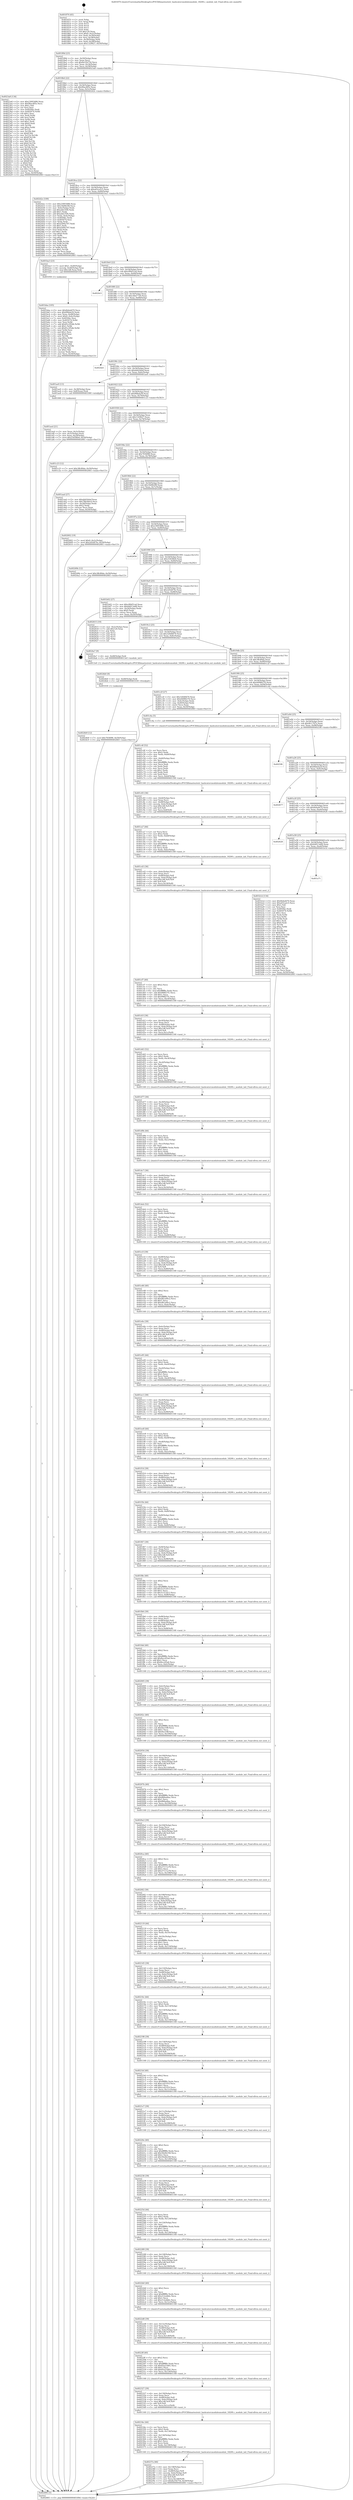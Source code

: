 digraph "0x401870" {
  label = "0x401870 (/mnt/c/Users/mathe/Desktop/tcc/POCII/binaries/extr_hashcatsrcmodulesmodule_18200.c_module_init_Final-ollvm.out::main(0))"
  labelloc = "t"
  node[shape=record]

  Entry [label="",width=0.3,height=0.3,shape=circle,fillcolor=black,style=filled]
  "0x40189d" [label="{
     0x40189d [23]\l
     | [instrs]\l
     &nbsp;&nbsp;0x40189d \<+3\>: mov -0x50(%rbp),%eax\l
     &nbsp;&nbsp;0x4018a0 \<+2\>: mov %eax,%ecx\l
     &nbsp;&nbsp;0x4018a2 \<+6\>: sub $0x8a35b754,%ecx\l
     &nbsp;&nbsp;0x4018a8 \<+3\>: mov %eax,-0x54(%rbp)\l
     &nbsp;&nbsp;0x4018ab \<+3\>: mov %ecx,-0x58(%rbp)\l
     &nbsp;&nbsp;0x4018ae \<+6\>: je 00000000004023a8 \<main+0xb38\>\l
  }"]
  "0x4023a8" [label="{
     0x4023a8 [134]\l
     | [instrs]\l
     &nbsp;&nbsp;0x4023a8 \<+5\>: mov $0x23693486,%eax\l
     &nbsp;&nbsp;0x4023ad \<+5\>: mov $0x96ac8f5e,%ecx\l
     &nbsp;&nbsp;0x4023b2 \<+2\>: mov $0x1,%dl\l
     &nbsp;&nbsp;0x4023b4 \<+2\>: xor %esi,%esi\l
     &nbsp;&nbsp;0x4023b6 \<+7\>: mov 0x4050bc,%edi\l
     &nbsp;&nbsp;0x4023bd \<+8\>: mov 0x405074,%r8d\l
     &nbsp;&nbsp;0x4023c5 \<+3\>: sub $0x1,%esi\l
     &nbsp;&nbsp;0x4023c8 \<+3\>: mov %edi,%r9d\l
     &nbsp;&nbsp;0x4023cb \<+3\>: add %esi,%r9d\l
     &nbsp;&nbsp;0x4023ce \<+4\>: imul %r9d,%edi\l
     &nbsp;&nbsp;0x4023d2 \<+3\>: and $0x1,%edi\l
     &nbsp;&nbsp;0x4023d5 \<+3\>: cmp $0x0,%edi\l
     &nbsp;&nbsp;0x4023d8 \<+4\>: sete %r10b\l
     &nbsp;&nbsp;0x4023dc \<+4\>: cmp $0xa,%r8d\l
     &nbsp;&nbsp;0x4023e0 \<+4\>: setl %r11b\l
     &nbsp;&nbsp;0x4023e4 \<+3\>: mov %r10b,%bl\l
     &nbsp;&nbsp;0x4023e7 \<+3\>: xor $0xff,%bl\l
     &nbsp;&nbsp;0x4023ea \<+3\>: mov %r11b,%r14b\l
     &nbsp;&nbsp;0x4023ed \<+4\>: xor $0xff,%r14b\l
     &nbsp;&nbsp;0x4023f1 \<+3\>: xor $0x0,%dl\l
     &nbsp;&nbsp;0x4023f4 \<+3\>: mov %bl,%r15b\l
     &nbsp;&nbsp;0x4023f7 \<+4\>: and $0x0,%r15b\l
     &nbsp;&nbsp;0x4023fb \<+3\>: and %dl,%r10b\l
     &nbsp;&nbsp;0x4023fe \<+3\>: mov %r14b,%r12b\l
     &nbsp;&nbsp;0x402401 \<+4\>: and $0x0,%r12b\l
     &nbsp;&nbsp;0x402405 \<+3\>: and %dl,%r11b\l
     &nbsp;&nbsp;0x402408 \<+3\>: or %r10b,%r15b\l
     &nbsp;&nbsp;0x40240b \<+3\>: or %r11b,%r12b\l
     &nbsp;&nbsp;0x40240e \<+3\>: xor %r12b,%r15b\l
     &nbsp;&nbsp;0x402411 \<+3\>: or %r14b,%bl\l
     &nbsp;&nbsp;0x402414 \<+3\>: xor $0xff,%bl\l
     &nbsp;&nbsp;0x402417 \<+3\>: or $0x0,%dl\l
     &nbsp;&nbsp;0x40241a \<+2\>: and %dl,%bl\l
     &nbsp;&nbsp;0x40241c \<+3\>: or %bl,%r15b\l
     &nbsp;&nbsp;0x40241f \<+4\>: test $0x1,%r15b\l
     &nbsp;&nbsp;0x402423 \<+3\>: cmovne %ecx,%eax\l
     &nbsp;&nbsp;0x402426 \<+3\>: mov %eax,-0x50(%rbp)\l
     &nbsp;&nbsp;0x402429 \<+5\>: jmp 0000000000402683 \<main+0xe13\>\l
  }"]
  "0x4018b4" [label="{
     0x4018b4 [22]\l
     | [instrs]\l
     &nbsp;&nbsp;0x4018b4 \<+5\>: jmp 00000000004018b9 \<main+0x49\>\l
     &nbsp;&nbsp;0x4018b9 \<+3\>: mov -0x54(%rbp),%eax\l
     &nbsp;&nbsp;0x4018bc \<+5\>: sub $0x96ac8f5e,%eax\l
     &nbsp;&nbsp;0x4018c1 \<+3\>: mov %eax,-0x5c(%rbp)\l
     &nbsp;&nbsp;0x4018c4 \<+6\>: je 000000000040242e \<main+0xbbe\>\l
  }"]
  Exit [label="",width=0.3,height=0.3,shape=circle,fillcolor=black,style=filled,peripheries=2]
  "0x40242e" [label="{
     0x40242e [109]\l
     | [instrs]\l
     &nbsp;&nbsp;0x40242e \<+5\>: mov $0x23693486,%eax\l
     &nbsp;&nbsp;0x402433 \<+5\>: mov $0x18d9b5f8,%ecx\l
     &nbsp;&nbsp;0x402438 \<+3\>: mov -0x4c(%rbp),%edx\l
     &nbsp;&nbsp;0x40243b \<+6\>: sub $0xebfe35f4,%edx\l
     &nbsp;&nbsp;0x402441 \<+3\>: add $0x1,%edx\l
     &nbsp;&nbsp;0x402444 \<+6\>: add $0xebfe35f4,%edx\l
     &nbsp;&nbsp;0x40244a \<+3\>: mov %edx,-0x4c(%rbp)\l
     &nbsp;&nbsp;0x40244d \<+7\>: mov 0x4050bc,%edx\l
     &nbsp;&nbsp;0x402454 \<+7\>: mov 0x405074,%esi\l
     &nbsp;&nbsp;0x40245b \<+2\>: mov %edx,%edi\l
     &nbsp;&nbsp;0x40245d \<+6\>: sub $0xd394a707,%edi\l
     &nbsp;&nbsp;0x402463 \<+3\>: sub $0x1,%edi\l
     &nbsp;&nbsp;0x402466 \<+6\>: add $0xd394a707,%edi\l
     &nbsp;&nbsp;0x40246c \<+3\>: imul %edi,%edx\l
     &nbsp;&nbsp;0x40246f \<+3\>: and $0x1,%edx\l
     &nbsp;&nbsp;0x402472 \<+3\>: cmp $0x0,%edx\l
     &nbsp;&nbsp;0x402475 \<+4\>: sete %r8b\l
     &nbsp;&nbsp;0x402479 \<+3\>: cmp $0xa,%esi\l
     &nbsp;&nbsp;0x40247c \<+4\>: setl %r9b\l
     &nbsp;&nbsp;0x402480 \<+3\>: mov %r8b,%r10b\l
     &nbsp;&nbsp;0x402483 \<+3\>: and %r9b,%r10b\l
     &nbsp;&nbsp;0x402486 \<+3\>: xor %r9b,%r8b\l
     &nbsp;&nbsp;0x402489 \<+3\>: or %r8b,%r10b\l
     &nbsp;&nbsp;0x40248c \<+4\>: test $0x1,%r10b\l
     &nbsp;&nbsp;0x402490 \<+3\>: cmovne %ecx,%eax\l
     &nbsp;&nbsp;0x402493 \<+3\>: mov %eax,-0x50(%rbp)\l
     &nbsp;&nbsp;0x402496 \<+5\>: jmp 0000000000402683 \<main+0xe13\>\l
  }"]
  "0x4018ca" [label="{
     0x4018ca [22]\l
     | [instrs]\l
     &nbsp;&nbsp;0x4018ca \<+5\>: jmp 00000000004018cf \<main+0x5f\>\l
     &nbsp;&nbsp;0x4018cf \<+3\>: mov -0x54(%rbp),%eax\l
     &nbsp;&nbsp;0x4018d2 \<+5\>: sub $0xa03ca2c5,%eax\l
     &nbsp;&nbsp;0x4018d7 \<+3\>: mov %eax,-0x60(%rbp)\l
     &nbsp;&nbsp;0x4018da \<+6\>: je 0000000000401ba3 \<main+0x333\>\l
  }"]
  "0x4024b9" [label="{
     0x4024b9 [12]\l
     | [instrs]\l
     &nbsp;&nbsp;0x4024b9 \<+7\>: movl $0x7836f96,-0x50(%rbp)\l
     &nbsp;&nbsp;0x4024c0 \<+5\>: jmp 0000000000402683 \<main+0xe13\>\l
  }"]
  "0x401ba3" [label="{
     0x401ba3 [23]\l
     | [instrs]\l
     &nbsp;&nbsp;0x401ba3 \<+7\>: movl $0x1,-0x40(%rbp)\l
     &nbsp;&nbsp;0x401baa \<+4\>: movslq -0x40(%rbp),%rax\l
     &nbsp;&nbsp;0x401bae \<+7\>: imul $0x1d8,%rax,%rdi\l
     &nbsp;&nbsp;0x401bb5 \<+5\>: call 0000000000401050 \<malloc@plt\>\l
     | [calls]\l
     &nbsp;&nbsp;0x401050 \{1\} (unknown)\l
  }"]
  "0x4018e0" [label="{
     0x4018e0 [22]\l
     | [instrs]\l
     &nbsp;&nbsp;0x4018e0 \<+5\>: jmp 00000000004018e5 \<main+0x75\>\l
     &nbsp;&nbsp;0x4018e5 \<+3\>: mov -0x54(%rbp),%eax\l
     &nbsp;&nbsp;0x4018e8 \<+5\>: sub $0xc89d51a4,%eax\l
     &nbsp;&nbsp;0x4018ed \<+3\>: mov %eax,-0x64(%rbp)\l
     &nbsp;&nbsp;0x4018f0 \<+6\>: je 00000000004024c5 \<main+0xc55\>\l
  }"]
  "0x4024b0" [label="{
     0x4024b0 [9]\l
     | [instrs]\l
     &nbsp;&nbsp;0x4024b0 \<+4\>: mov -0x48(%rbp),%rdi\l
     &nbsp;&nbsp;0x4024b4 \<+5\>: call 0000000000401030 \<free@plt\>\l
     | [calls]\l
     &nbsp;&nbsp;0x401030 \{1\} (unknown)\l
  }"]
  "0x4024c5" [label="{
     0x4024c5\l
  }", style=dashed]
  "0x4018f6" [label="{
     0x4018f6 [22]\l
     | [instrs]\l
     &nbsp;&nbsp;0x4018f6 \<+5\>: jmp 00000000004018fb \<main+0x8b\>\l
     &nbsp;&nbsp;0x4018fb \<+3\>: mov -0x54(%rbp),%eax\l
     &nbsp;&nbsp;0x4018fe \<+5\>: sub $0xcdbd7720,%eax\l
     &nbsp;&nbsp;0x401903 \<+3\>: mov %eax,-0x68(%rbp)\l
     &nbsp;&nbsp;0x401906 \<+6\>: je 00000000004024d1 \<main+0xc61\>\l
  }"]
  "0x40237a" [label="{
     0x40237a [46]\l
     | [instrs]\l
     &nbsp;&nbsp;0x40237a \<+6\>: mov -0x138(%rbp),%ecx\l
     &nbsp;&nbsp;0x402380 \<+3\>: imul %eax,%ecx\l
     &nbsp;&nbsp;0x402383 \<+4\>: mov -0x48(%rbp),%r8\l
     &nbsp;&nbsp;0x402387 \<+4\>: movslq -0x4c(%rbp),%r9\l
     &nbsp;&nbsp;0x40238b \<+7\>: imul $0x1d8,%r9,%r9\l
     &nbsp;&nbsp;0x402392 \<+3\>: add %r9,%r8\l
     &nbsp;&nbsp;0x402395 \<+7\>: mov %ecx,0x1d0(%r8)\l
     &nbsp;&nbsp;0x40239c \<+7\>: movl $0x8a35b754,-0x50(%rbp)\l
     &nbsp;&nbsp;0x4023a3 \<+5\>: jmp 0000000000402683 \<main+0xe13\>\l
  }"]
  "0x4024d1" [label="{
     0x4024d1\l
  }", style=dashed]
  "0x40190c" [label="{
     0x40190c [22]\l
     | [instrs]\l
     &nbsp;&nbsp;0x40190c \<+5\>: jmp 0000000000401911 \<main+0xa1\>\l
     &nbsp;&nbsp;0x401911 \<+3\>: mov -0x54(%rbp),%eax\l
     &nbsp;&nbsp;0x401914 \<+5\>: sub $0xddd24daf,%eax\l
     &nbsp;&nbsp;0x401919 \<+3\>: mov %eax,-0x6c(%rbp)\l
     &nbsp;&nbsp;0x40191c \<+6\>: je 0000000000401ae0 \<main+0x270\>\l
  }"]
  "0x40234e" [label="{
     0x40234e [44]\l
     | [instrs]\l
     &nbsp;&nbsp;0x40234e \<+2\>: xor %ecx,%ecx\l
     &nbsp;&nbsp;0x402350 \<+5\>: mov $0x2,%edx\l
     &nbsp;&nbsp;0x402355 \<+6\>: mov %edx,-0x134(%rbp)\l
     &nbsp;&nbsp;0x40235b \<+1\>: cltd\l
     &nbsp;&nbsp;0x40235c \<+6\>: mov -0x134(%rbp),%esi\l
     &nbsp;&nbsp;0x402362 \<+2\>: idiv %esi\l
     &nbsp;&nbsp;0x402364 \<+6\>: imul $0xfffffffe,%edx,%edx\l
     &nbsp;&nbsp;0x40236a \<+3\>: sub $0x1,%ecx\l
     &nbsp;&nbsp;0x40236d \<+2\>: sub %ecx,%edx\l
     &nbsp;&nbsp;0x40236f \<+6\>: mov %edx,-0x138(%rbp)\l
     &nbsp;&nbsp;0x402375 \<+5\>: call 0000000000401160 \<next_i\>\l
     | [calls]\l
     &nbsp;&nbsp;0x401160 \{1\} (/mnt/c/Users/mathe/Desktop/tcc/POCII/binaries/extr_hashcatsrcmodulesmodule_18200.c_module_init_Final-ollvm.out::next_i)\l
  }"]
  "0x401ae0" [label="{
     0x401ae0 [13]\l
     | [instrs]\l
     &nbsp;&nbsp;0x401ae0 \<+4\>: mov -0x38(%rbp),%rax\l
     &nbsp;&nbsp;0x401ae4 \<+4\>: mov 0x8(%rax),%rdi\l
     &nbsp;&nbsp;0x401ae8 \<+5\>: call 0000000000401060 \<atoi@plt\>\l
     | [calls]\l
     &nbsp;&nbsp;0x401060 \{1\} (unknown)\l
  }"]
  "0x401922" [label="{
     0x401922 [22]\l
     | [instrs]\l
     &nbsp;&nbsp;0x401922 \<+5\>: jmp 0000000000401927 \<main+0xb7\>\l
     &nbsp;&nbsp;0x401927 \<+3\>: mov -0x54(%rbp),%eax\l
     &nbsp;&nbsp;0x40192a \<+5\>: sub $0xf0fbda59,%eax\l
     &nbsp;&nbsp;0x40192f \<+3\>: mov %eax,-0x70(%rbp)\l
     &nbsp;&nbsp;0x401932 \<+6\>: je 0000000000401c23 \<main+0x3b3\>\l
  }"]
  "0x402327" [label="{
     0x402327 [39]\l
     | [instrs]\l
     &nbsp;&nbsp;0x402327 \<+6\>: mov -0x130(%rbp),%ecx\l
     &nbsp;&nbsp;0x40232d \<+3\>: imul %eax,%ecx\l
     &nbsp;&nbsp;0x402330 \<+4\>: mov -0x48(%rbp),%r8\l
     &nbsp;&nbsp;0x402334 \<+4\>: movslq -0x4c(%rbp),%r9\l
     &nbsp;&nbsp;0x402338 \<+7\>: imul $0x1d8,%r9,%r9\l
     &nbsp;&nbsp;0x40233f \<+3\>: add %r9,%r8\l
     &nbsp;&nbsp;0x402342 \<+7\>: mov %ecx,0x1cc(%r8)\l
     &nbsp;&nbsp;0x402349 \<+5\>: call 0000000000401160 \<next_i\>\l
     | [calls]\l
     &nbsp;&nbsp;0x401160 \{1\} (/mnt/c/Users/mathe/Desktop/tcc/POCII/binaries/extr_hashcatsrcmodulesmodule_18200.c_module_init_Final-ollvm.out::next_i)\l
  }"]
  "0x401c23" [label="{
     0x401c23 [12]\l
     | [instrs]\l
     &nbsp;&nbsp;0x401c23 \<+7\>: movl $0x3ffc89da,-0x50(%rbp)\l
     &nbsp;&nbsp;0x401c2a \<+5\>: jmp 0000000000402683 \<main+0xe13\>\l
  }"]
  "0x401938" [label="{
     0x401938 [22]\l
     | [instrs]\l
     &nbsp;&nbsp;0x401938 \<+5\>: jmp 000000000040193d \<main+0xcd\>\l
     &nbsp;&nbsp;0x40193d \<+3\>: mov -0x54(%rbp),%eax\l
     &nbsp;&nbsp;0x401940 \<+5\>: sub $0x1329627,%eax\l
     &nbsp;&nbsp;0x401945 \<+3\>: mov %eax,-0x74(%rbp)\l
     &nbsp;&nbsp;0x401948 \<+6\>: je 0000000000401aad \<main+0x23d\>\l
  }"]
  "0x4022ff" [label="{
     0x4022ff [40]\l
     | [instrs]\l
     &nbsp;&nbsp;0x4022ff \<+5\>: mov $0x2,%ecx\l
     &nbsp;&nbsp;0x402304 \<+1\>: cltd\l
     &nbsp;&nbsp;0x402305 \<+2\>: idiv %ecx\l
     &nbsp;&nbsp;0x402307 \<+6\>: imul $0xfffffffe,%edx,%ecx\l
     &nbsp;&nbsp;0x40230d \<+6\>: sub $0x83a23d01,%ecx\l
     &nbsp;&nbsp;0x402313 \<+3\>: add $0x1,%ecx\l
     &nbsp;&nbsp;0x402316 \<+6\>: add $0x83a23d01,%ecx\l
     &nbsp;&nbsp;0x40231c \<+6\>: mov %ecx,-0x130(%rbp)\l
     &nbsp;&nbsp;0x402322 \<+5\>: call 0000000000401160 \<next_i\>\l
     | [calls]\l
     &nbsp;&nbsp;0x401160 \{1\} (/mnt/c/Users/mathe/Desktop/tcc/POCII/binaries/extr_hashcatsrcmodulesmodule_18200.c_module_init_Final-ollvm.out::next_i)\l
  }"]
  "0x401aad" [label="{
     0x401aad [27]\l
     | [instrs]\l
     &nbsp;&nbsp;0x401aad \<+5\>: mov $0xddd24daf,%eax\l
     &nbsp;&nbsp;0x401ab2 \<+5\>: mov $0x78bc8dc4,%ecx\l
     &nbsp;&nbsp;0x401ab7 \<+3\>: mov -0x28(%rbp),%edx\l
     &nbsp;&nbsp;0x401aba \<+3\>: cmp $0x2,%edx\l
     &nbsp;&nbsp;0x401abd \<+3\>: cmovne %ecx,%eax\l
     &nbsp;&nbsp;0x401ac0 \<+3\>: mov %eax,-0x50(%rbp)\l
     &nbsp;&nbsp;0x401ac3 \<+5\>: jmp 0000000000402683 \<main+0xe13\>\l
  }"]
  "0x40194e" [label="{
     0x40194e [22]\l
     | [instrs]\l
     &nbsp;&nbsp;0x40194e \<+5\>: jmp 0000000000401953 \<main+0xe3\>\l
     &nbsp;&nbsp;0x401953 \<+3\>: mov -0x54(%rbp),%eax\l
     &nbsp;&nbsp;0x401956 \<+5\>: sub $0x7836f96,%eax\l
     &nbsp;&nbsp;0x40195b \<+3\>: mov %eax,-0x78(%rbp)\l
     &nbsp;&nbsp;0x40195e \<+6\>: je 0000000000402602 \<main+0xd92\>\l
  }"]
  "0x402683" [label="{
     0x402683 [5]\l
     | [instrs]\l
     &nbsp;&nbsp;0x402683 \<+5\>: jmp 000000000040189d \<main+0x2d\>\l
  }"]
  "0x401870" [label="{
     0x401870 [45]\l
     | [instrs]\l
     &nbsp;&nbsp;0x401870 \<+1\>: push %rbp\l
     &nbsp;&nbsp;0x401871 \<+3\>: mov %rsp,%rbp\l
     &nbsp;&nbsp;0x401874 \<+2\>: push %r15\l
     &nbsp;&nbsp;0x401876 \<+2\>: push %r14\l
     &nbsp;&nbsp;0x401878 \<+2\>: push %r12\l
     &nbsp;&nbsp;0x40187a \<+1\>: push %rbx\l
     &nbsp;&nbsp;0x40187b \<+7\>: sub $0x120,%rsp\l
     &nbsp;&nbsp;0x401882 \<+7\>: movl $0x0,-0x2c(%rbp)\l
     &nbsp;&nbsp;0x401889 \<+3\>: mov %edi,-0x30(%rbp)\l
     &nbsp;&nbsp;0x40188c \<+4\>: mov %rsi,-0x38(%rbp)\l
     &nbsp;&nbsp;0x401890 \<+3\>: mov -0x30(%rbp),%edi\l
     &nbsp;&nbsp;0x401893 \<+3\>: mov %edi,-0x28(%rbp)\l
     &nbsp;&nbsp;0x401896 \<+7\>: movl $0x1329627,-0x50(%rbp)\l
  }"]
  "0x401aed" [label="{
     0x401aed [21]\l
     | [instrs]\l
     &nbsp;&nbsp;0x401aed \<+3\>: mov %eax,-0x3c(%rbp)\l
     &nbsp;&nbsp;0x401af0 \<+3\>: mov -0x3c(%rbp),%eax\l
     &nbsp;&nbsp;0x401af3 \<+3\>: mov %eax,-0x24(%rbp)\l
     &nbsp;&nbsp;0x401af6 \<+7\>: movl $0x25458fe6,-0x50(%rbp)\l
     &nbsp;&nbsp;0x401afd \<+5\>: jmp 0000000000402683 \<main+0xe13\>\l
  }"]
  "0x4022d8" [label="{
     0x4022d8 [39]\l
     | [instrs]\l
     &nbsp;&nbsp;0x4022d8 \<+6\>: mov -0x12c(%rbp),%ecx\l
     &nbsp;&nbsp;0x4022de \<+3\>: imul %eax,%ecx\l
     &nbsp;&nbsp;0x4022e1 \<+4\>: mov -0x48(%rbp),%r8\l
     &nbsp;&nbsp;0x4022e5 \<+4\>: movslq -0x4c(%rbp),%r9\l
     &nbsp;&nbsp;0x4022e9 \<+7\>: imul $0x1d8,%r9,%r9\l
     &nbsp;&nbsp;0x4022f0 \<+3\>: add %r9,%r8\l
     &nbsp;&nbsp;0x4022f3 \<+7\>: mov %ecx,0x1c8(%r8)\l
     &nbsp;&nbsp;0x4022fa \<+5\>: call 0000000000401160 \<next_i\>\l
     | [calls]\l
     &nbsp;&nbsp;0x401160 \{1\} (/mnt/c/Users/mathe/Desktop/tcc/POCII/binaries/extr_hashcatsrcmodulesmodule_18200.c_module_init_Final-ollvm.out::next_i)\l
  }"]
  "0x402602" [label="{
     0x402602 [19]\l
     | [instrs]\l
     &nbsp;&nbsp;0x402602 \<+7\>: movl $0x0,-0x2c(%rbp)\l
     &nbsp;&nbsp;0x402609 \<+7\>: movl $0x2d5d47fe,-0x50(%rbp)\l
     &nbsp;&nbsp;0x402610 \<+5\>: jmp 0000000000402683 \<main+0xe13\>\l
  }"]
  "0x401964" [label="{
     0x401964 [22]\l
     | [instrs]\l
     &nbsp;&nbsp;0x401964 \<+5\>: jmp 0000000000401969 \<main+0xf9\>\l
     &nbsp;&nbsp;0x401969 \<+3\>: mov -0x54(%rbp),%eax\l
     &nbsp;&nbsp;0x40196c \<+5\>: sub $0x18d9b5f8,%eax\l
     &nbsp;&nbsp;0x401971 \<+3\>: mov %eax,-0x7c(%rbp)\l
     &nbsp;&nbsp;0x401974 \<+6\>: je 000000000040249b \<main+0xc2b\>\l
  }"]
  "0x4022b0" [label="{
     0x4022b0 [40]\l
     | [instrs]\l
     &nbsp;&nbsp;0x4022b0 \<+5\>: mov $0x2,%ecx\l
     &nbsp;&nbsp;0x4022b5 \<+1\>: cltd\l
     &nbsp;&nbsp;0x4022b6 \<+2\>: idiv %ecx\l
     &nbsp;&nbsp;0x4022b8 \<+6\>: imul $0xfffffffe,%edx,%ecx\l
     &nbsp;&nbsp;0x4022be \<+6\>: add $0x212edb6c,%ecx\l
     &nbsp;&nbsp;0x4022c4 \<+3\>: add $0x1,%ecx\l
     &nbsp;&nbsp;0x4022c7 \<+6\>: sub $0x212edb6c,%ecx\l
     &nbsp;&nbsp;0x4022cd \<+6\>: mov %ecx,-0x12c(%rbp)\l
     &nbsp;&nbsp;0x4022d3 \<+5\>: call 0000000000401160 \<next_i\>\l
     | [calls]\l
     &nbsp;&nbsp;0x401160 \{1\} (/mnt/c/Users/mathe/Desktop/tcc/POCII/binaries/extr_hashcatsrcmodulesmodule_18200.c_module_init_Final-ollvm.out::next_i)\l
  }"]
  "0x40249b" [label="{
     0x40249b [12]\l
     | [instrs]\l
     &nbsp;&nbsp;0x40249b \<+7\>: movl $0x3ffc89da,-0x50(%rbp)\l
     &nbsp;&nbsp;0x4024a2 \<+5\>: jmp 0000000000402683 \<main+0xe13\>\l
  }"]
  "0x40197a" [label="{
     0x40197a [22]\l
     | [instrs]\l
     &nbsp;&nbsp;0x40197a \<+5\>: jmp 000000000040197f \<main+0x10f\>\l
     &nbsp;&nbsp;0x40197f \<+3\>: mov -0x54(%rbp),%eax\l
     &nbsp;&nbsp;0x401982 \<+5\>: sub $0x23693486,%eax\l
     &nbsp;&nbsp;0x401987 \<+3\>: mov %eax,-0x80(%rbp)\l
     &nbsp;&nbsp;0x40198a \<+6\>: je 0000000000402656 \<main+0xde6\>\l
  }"]
  "0x402289" [label="{
     0x402289 [39]\l
     | [instrs]\l
     &nbsp;&nbsp;0x402289 \<+6\>: mov -0x128(%rbp),%ecx\l
     &nbsp;&nbsp;0x40228f \<+3\>: imul %eax,%ecx\l
     &nbsp;&nbsp;0x402292 \<+4\>: mov -0x48(%rbp),%r8\l
     &nbsp;&nbsp;0x402296 \<+4\>: movslq -0x4c(%rbp),%r9\l
     &nbsp;&nbsp;0x40229a \<+7\>: imul $0x1d8,%r9,%r9\l
     &nbsp;&nbsp;0x4022a1 \<+3\>: add %r9,%r8\l
     &nbsp;&nbsp;0x4022a4 \<+7\>: mov %ecx,0x190(%r8)\l
     &nbsp;&nbsp;0x4022ab \<+5\>: call 0000000000401160 \<next_i\>\l
     | [calls]\l
     &nbsp;&nbsp;0x401160 \{1\} (/mnt/c/Users/mathe/Desktop/tcc/POCII/binaries/extr_hashcatsrcmodulesmodule_18200.c_module_init_Final-ollvm.out::next_i)\l
  }"]
  "0x402656" [label="{
     0x402656\l
  }", style=dashed]
  "0x401990" [label="{
     0x401990 [25]\l
     | [instrs]\l
     &nbsp;&nbsp;0x401990 \<+5\>: jmp 0000000000401995 \<main+0x125\>\l
     &nbsp;&nbsp;0x401995 \<+3\>: mov -0x54(%rbp),%eax\l
     &nbsp;&nbsp;0x401998 \<+5\>: sub $0x25458fe6,%eax\l
     &nbsp;&nbsp;0x40199d \<+6\>: mov %eax,-0x84(%rbp)\l
     &nbsp;&nbsp;0x4019a3 \<+6\>: je 0000000000401b02 \<main+0x292\>\l
  }"]
  "0x40225d" [label="{
     0x40225d [44]\l
     | [instrs]\l
     &nbsp;&nbsp;0x40225d \<+2\>: xor %ecx,%ecx\l
     &nbsp;&nbsp;0x40225f \<+5\>: mov $0x2,%edx\l
     &nbsp;&nbsp;0x402264 \<+6\>: mov %edx,-0x124(%rbp)\l
     &nbsp;&nbsp;0x40226a \<+1\>: cltd\l
     &nbsp;&nbsp;0x40226b \<+6\>: mov -0x124(%rbp),%esi\l
     &nbsp;&nbsp;0x402271 \<+2\>: idiv %esi\l
     &nbsp;&nbsp;0x402273 \<+6\>: imul $0xfffffffe,%edx,%edx\l
     &nbsp;&nbsp;0x402279 \<+3\>: sub $0x1,%ecx\l
     &nbsp;&nbsp;0x40227c \<+2\>: sub %ecx,%edx\l
     &nbsp;&nbsp;0x40227e \<+6\>: mov %edx,-0x128(%rbp)\l
     &nbsp;&nbsp;0x402284 \<+5\>: call 0000000000401160 \<next_i\>\l
     | [calls]\l
     &nbsp;&nbsp;0x401160 \{1\} (/mnt/c/Users/mathe/Desktop/tcc/POCII/binaries/extr_hashcatsrcmodulesmodule_18200.c_module_init_Final-ollvm.out::next_i)\l
  }"]
  "0x401b02" [label="{
     0x401b02 [27]\l
     | [instrs]\l
     &nbsp;&nbsp;0x401b02 \<+5\>: mov $0xc89d51a4,%eax\l
     &nbsp;&nbsp;0x401b07 \<+5\>: mov $0x6d013a68,%ecx\l
     &nbsp;&nbsp;0x401b0c \<+3\>: mov -0x24(%rbp),%edx\l
     &nbsp;&nbsp;0x401b0f \<+3\>: cmp $0x0,%edx\l
     &nbsp;&nbsp;0x401b12 \<+3\>: cmove %ecx,%eax\l
     &nbsp;&nbsp;0x401b15 \<+3\>: mov %eax,-0x50(%rbp)\l
     &nbsp;&nbsp;0x401b18 \<+5\>: jmp 0000000000402683 \<main+0xe13\>\l
  }"]
  "0x4019a9" [label="{
     0x4019a9 [25]\l
     | [instrs]\l
     &nbsp;&nbsp;0x4019a9 \<+5\>: jmp 00000000004019ae \<main+0x13e\>\l
     &nbsp;&nbsp;0x4019ae \<+3\>: mov -0x54(%rbp),%eax\l
     &nbsp;&nbsp;0x4019b1 \<+5\>: sub $0x2d5d47fe,%eax\l
     &nbsp;&nbsp;0x4019b6 \<+6\>: mov %eax,-0x88(%rbp)\l
     &nbsp;&nbsp;0x4019bc \<+6\>: je 0000000000402615 \<main+0xda5\>\l
  }"]
  "0x402236" [label="{
     0x402236 [39]\l
     | [instrs]\l
     &nbsp;&nbsp;0x402236 \<+6\>: mov -0x120(%rbp),%ecx\l
     &nbsp;&nbsp;0x40223c \<+3\>: imul %eax,%ecx\l
     &nbsp;&nbsp;0x40223f \<+4\>: mov -0x48(%rbp),%r8\l
     &nbsp;&nbsp;0x402243 \<+4\>: movslq -0x4c(%rbp),%r9\l
     &nbsp;&nbsp;0x402247 \<+7\>: imul $0x1d8,%r9,%r9\l
     &nbsp;&nbsp;0x40224e \<+3\>: add %r9,%r8\l
     &nbsp;&nbsp;0x402251 \<+7\>: mov %ecx,0x18c(%r8)\l
     &nbsp;&nbsp;0x402258 \<+5\>: call 0000000000401160 \<next_i\>\l
     | [calls]\l
     &nbsp;&nbsp;0x401160 \{1\} (/mnt/c/Users/mathe/Desktop/tcc/POCII/binaries/extr_hashcatsrcmodulesmodule_18200.c_module_init_Final-ollvm.out::next_i)\l
  }"]
  "0x402615" [label="{
     0x402615 [19]\l
     | [instrs]\l
     &nbsp;&nbsp;0x402615 \<+3\>: mov -0x2c(%rbp),%eax\l
     &nbsp;&nbsp;0x402618 \<+7\>: add $0x120,%rsp\l
     &nbsp;&nbsp;0x40261f \<+1\>: pop %rbx\l
     &nbsp;&nbsp;0x402620 \<+2\>: pop %r12\l
     &nbsp;&nbsp;0x402622 \<+2\>: pop %r14\l
     &nbsp;&nbsp;0x402624 \<+2\>: pop %r15\l
     &nbsp;&nbsp;0x402626 \<+1\>: pop %rbp\l
     &nbsp;&nbsp;0x402627 \<+1\>: ret\l
  }"]
  "0x4019c2" [label="{
     0x4019c2 [25]\l
     | [instrs]\l
     &nbsp;&nbsp;0x4019c2 \<+5\>: jmp 00000000004019c7 \<main+0x157\>\l
     &nbsp;&nbsp;0x4019c7 \<+3\>: mov -0x54(%rbp),%eax\l
     &nbsp;&nbsp;0x4019ca \<+5\>: sub $0x32648470,%eax\l
     &nbsp;&nbsp;0x4019cf \<+6\>: mov %eax,-0x8c(%rbp)\l
     &nbsp;&nbsp;0x4019d5 \<+6\>: je 00000000004024a7 \<main+0xc37\>\l
  }"]
  "0x40220e" [label="{
     0x40220e [40]\l
     | [instrs]\l
     &nbsp;&nbsp;0x40220e \<+5\>: mov $0x2,%ecx\l
     &nbsp;&nbsp;0x402213 \<+1\>: cltd\l
     &nbsp;&nbsp;0x402214 \<+2\>: idiv %ecx\l
     &nbsp;&nbsp;0x402216 \<+6\>: imul $0xfffffffe,%edx,%ecx\l
     &nbsp;&nbsp;0x40221c \<+6\>: add $0x50e6b358,%ecx\l
     &nbsp;&nbsp;0x402222 \<+3\>: add $0x1,%ecx\l
     &nbsp;&nbsp;0x402225 \<+6\>: sub $0x50e6b358,%ecx\l
     &nbsp;&nbsp;0x40222b \<+6\>: mov %ecx,-0x120(%rbp)\l
     &nbsp;&nbsp;0x402231 \<+5\>: call 0000000000401160 \<next_i\>\l
     | [calls]\l
     &nbsp;&nbsp;0x401160 \{1\} (/mnt/c/Users/mathe/Desktop/tcc/POCII/binaries/extr_hashcatsrcmodulesmodule_18200.c_module_init_Final-ollvm.out::next_i)\l
  }"]
  "0x4024a7" [label="{
     0x4024a7 [9]\l
     | [instrs]\l
     &nbsp;&nbsp;0x4024a7 \<+4\>: mov -0x48(%rbp),%rdi\l
     &nbsp;&nbsp;0x4024ab \<+5\>: call 00000000004013e0 \<module_init\>\l
     | [calls]\l
     &nbsp;&nbsp;0x4013e0 \{1\} (/mnt/c/Users/mathe/Desktop/tcc/POCII/binaries/extr_hashcatsrcmodulesmodule_18200.c_module_init_Final-ollvm.out::module_init)\l
  }"]
  "0x4019db" [label="{
     0x4019db [25]\l
     | [instrs]\l
     &nbsp;&nbsp;0x4019db \<+5\>: jmp 00000000004019e0 \<main+0x170\>\l
     &nbsp;&nbsp;0x4019e0 \<+3\>: mov -0x54(%rbp),%eax\l
     &nbsp;&nbsp;0x4019e3 \<+5\>: sub $0x3ffc89da,%eax\l
     &nbsp;&nbsp;0x4019e8 \<+6\>: mov %eax,-0x90(%rbp)\l
     &nbsp;&nbsp;0x4019ee \<+6\>: je 0000000000401c2f \<main+0x3bf\>\l
  }"]
  "0x4021e7" [label="{
     0x4021e7 [39]\l
     | [instrs]\l
     &nbsp;&nbsp;0x4021e7 \<+6\>: mov -0x11c(%rbp),%ecx\l
     &nbsp;&nbsp;0x4021ed \<+3\>: imul %eax,%ecx\l
     &nbsp;&nbsp;0x4021f0 \<+4\>: mov -0x48(%rbp),%r8\l
     &nbsp;&nbsp;0x4021f4 \<+4\>: movslq -0x4c(%rbp),%r9\l
     &nbsp;&nbsp;0x4021f8 \<+7\>: imul $0x1d8,%r9,%r9\l
     &nbsp;&nbsp;0x4021ff \<+3\>: add %r9,%r8\l
     &nbsp;&nbsp;0x402202 \<+7\>: mov %ecx,0x188(%r8)\l
     &nbsp;&nbsp;0x402209 \<+5\>: call 0000000000401160 \<next_i\>\l
     | [calls]\l
     &nbsp;&nbsp;0x401160 \{1\} (/mnt/c/Users/mathe/Desktop/tcc/POCII/binaries/extr_hashcatsrcmodulesmodule_18200.c_module_init_Final-ollvm.out::next_i)\l
  }"]
  "0x401c2f" [label="{
     0x401c2f [27]\l
     | [instrs]\l
     &nbsp;&nbsp;0x401c2f \<+5\>: mov $0x32648470,%eax\l
     &nbsp;&nbsp;0x401c34 \<+5\>: mov $0x44986276,%ecx\l
     &nbsp;&nbsp;0x401c39 \<+3\>: mov -0x4c(%rbp),%edx\l
     &nbsp;&nbsp;0x401c3c \<+3\>: cmp -0x40(%rbp),%edx\l
     &nbsp;&nbsp;0x401c3f \<+3\>: cmovl %ecx,%eax\l
     &nbsp;&nbsp;0x401c42 \<+3\>: mov %eax,-0x50(%rbp)\l
     &nbsp;&nbsp;0x401c45 \<+5\>: jmp 0000000000402683 \<main+0xe13\>\l
  }"]
  "0x4019f4" [label="{
     0x4019f4 [25]\l
     | [instrs]\l
     &nbsp;&nbsp;0x4019f4 \<+5\>: jmp 00000000004019f9 \<main+0x189\>\l
     &nbsp;&nbsp;0x4019f9 \<+3\>: mov -0x54(%rbp),%eax\l
     &nbsp;&nbsp;0x4019fc \<+5\>: sub $0x44986276,%eax\l
     &nbsp;&nbsp;0x401a01 \<+6\>: mov %eax,-0x94(%rbp)\l
     &nbsp;&nbsp;0x401a07 \<+6\>: je 0000000000401c4a \<main+0x3da\>\l
  }"]
  "0x4021bf" [label="{
     0x4021bf [40]\l
     | [instrs]\l
     &nbsp;&nbsp;0x4021bf \<+5\>: mov $0x2,%ecx\l
     &nbsp;&nbsp;0x4021c4 \<+1\>: cltd\l
     &nbsp;&nbsp;0x4021c5 \<+2\>: idiv %ecx\l
     &nbsp;&nbsp;0x4021c7 \<+6\>: imul $0xfffffffe,%edx,%ecx\l
     &nbsp;&nbsp;0x4021cd \<+6\>: sub $0xccd2101f,%ecx\l
     &nbsp;&nbsp;0x4021d3 \<+3\>: add $0x1,%ecx\l
     &nbsp;&nbsp;0x4021d6 \<+6\>: add $0xccd2101f,%ecx\l
     &nbsp;&nbsp;0x4021dc \<+6\>: mov %ecx,-0x11c(%rbp)\l
     &nbsp;&nbsp;0x4021e2 \<+5\>: call 0000000000401160 \<next_i\>\l
     | [calls]\l
     &nbsp;&nbsp;0x401160 \{1\} (/mnt/c/Users/mathe/Desktop/tcc/POCII/binaries/extr_hashcatsrcmodulesmodule_18200.c_module_init_Final-ollvm.out::next_i)\l
  }"]
  "0x401c4a" [label="{
     0x401c4a [5]\l
     | [instrs]\l
     &nbsp;&nbsp;0x401c4a \<+5\>: call 0000000000401160 \<next_i\>\l
     | [calls]\l
     &nbsp;&nbsp;0x401160 \{1\} (/mnt/c/Users/mathe/Desktop/tcc/POCII/binaries/extr_hashcatsrcmodulesmodule_18200.c_module_init_Final-ollvm.out::next_i)\l
  }"]
  "0x401a0d" [label="{
     0x401a0d [25]\l
     | [instrs]\l
     &nbsp;&nbsp;0x401a0d \<+5\>: jmp 0000000000401a12 \<main+0x1a2\>\l
     &nbsp;&nbsp;0x401a12 \<+3\>: mov -0x54(%rbp),%eax\l
     &nbsp;&nbsp;0x401a15 \<+5\>: sub $0x4fc1787e,%eax\l
     &nbsp;&nbsp;0x401a1a \<+6\>: mov %eax,-0x98(%rbp)\l
     &nbsp;&nbsp;0x401a20 \<+6\>: je 00000000004025f6 \<main+0xd86\>\l
  }"]
  "0x402198" [label="{
     0x402198 [39]\l
     | [instrs]\l
     &nbsp;&nbsp;0x402198 \<+6\>: mov -0x118(%rbp),%ecx\l
     &nbsp;&nbsp;0x40219e \<+3\>: imul %eax,%ecx\l
     &nbsp;&nbsp;0x4021a1 \<+4\>: mov -0x48(%rbp),%r8\l
     &nbsp;&nbsp;0x4021a5 \<+4\>: movslq -0x4c(%rbp),%r9\l
     &nbsp;&nbsp;0x4021a9 \<+7\>: imul $0x1d8,%r9,%r9\l
     &nbsp;&nbsp;0x4021b0 \<+3\>: add %r9,%r8\l
     &nbsp;&nbsp;0x4021b3 \<+7\>: mov %ecx,0x184(%r8)\l
     &nbsp;&nbsp;0x4021ba \<+5\>: call 0000000000401160 \<next_i\>\l
     | [calls]\l
     &nbsp;&nbsp;0x401160 \{1\} (/mnt/c/Users/mathe/Desktop/tcc/POCII/binaries/extr_hashcatsrcmodulesmodule_18200.c_module_init_Final-ollvm.out::next_i)\l
  }"]
  "0x4025f6" [label="{
     0x4025f6\l
  }", style=dashed]
  "0x401a26" [label="{
     0x401a26 [25]\l
     | [instrs]\l
     &nbsp;&nbsp;0x401a26 \<+5\>: jmp 0000000000401a2b \<main+0x1bb\>\l
     &nbsp;&nbsp;0x401a2b \<+3\>: mov -0x54(%rbp),%eax\l
     &nbsp;&nbsp;0x401a2e \<+5\>: sub $0x68deba2f,%eax\l
     &nbsp;&nbsp;0x401a33 \<+6\>: mov %eax,-0x9c(%rbp)\l
     &nbsp;&nbsp;0x401a39 \<+6\>: je 0000000000402677 \<main+0xe07\>\l
  }"]
  "0x40216c" [label="{
     0x40216c [44]\l
     | [instrs]\l
     &nbsp;&nbsp;0x40216c \<+2\>: xor %ecx,%ecx\l
     &nbsp;&nbsp;0x40216e \<+5\>: mov $0x2,%edx\l
     &nbsp;&nbsp;0x402173 \<+6\>: mov %edx,-0x114(%rbp)\l
     &nbsp;&nbsp;0x402179 \<+1\>: cltd\l
     &nbsp;&nbsp;0x40217a \<+6\>: mov -0x114(%rbp),%esi\l
     &nbsp;&nbsp;0x402180 \<+2\>: idiv %esi\l
     &nbsp;&nbsp;0x402182 \<+6\>: imul $0xfffffffe,%edx,%edx\l
     &nbsp;&nbsp;0x402188 \<+3\>: sub $0x1,%ecx\l
     &nbsp;&nbsp;0x40218b \<+2\>: sub %ecx,%edx\l
     &nbsp;&nbsp;0x40218d \<+6\>: mov %edx,-0x118(%rbp)\l
     &nbsp;&nbsp;0x402193 \<+5\>: call 0000000000401160 \<next_i\>\l
     | [calls]\l
     &nbsp;&nbsp;0x401160 \{1\} (/mnt/c/Users/mathe/Desktop/tcc/POCII/binaries/extr_hashcatsrcmodulesmodule_18200.c_module_init_Final-ollvm.out::next_i)\l
  }"]
  "0x402677" [label="{
     0x402677\l
  }", style=dashed]
  "0x401a3f" [label="{
     0x401a3f [25]\l
     | [instrs]\l
     &nbsp;&nbsp;0x401a3f \<+5\>: jmp 0000000000401a44 \<main+0x1d4\>\l
     &nbsp;&nbsp;0x401a44 \<+3\>: mov -0x54(%rbp),%eax\l
     &nbsp;&nbsp;0x401a47 \<+5\>: sub $0x6b4afd70,%eax\l
     &nbsp;&nbsp;0x401a4c \<+6\>: mov %eax,-0xa0(%rbp)\l
     &nbsp;&nbsp;0x401a52 \<+6\>: je 0000000000402628 \<main+0xdb8\>\l
  }"]
  "0x402145" [label="{
     0x402145 [39]\l
     | [instrs]\l
     &nbsp;&nbsp;0x402145 \<+6\>: mov -0x110(%rbp),%ecx\l
     &nbsp;&nbsp;0x40214b \<+3\>: imul %eax,%ecx\l
     &nbsp;&nbsp;0x40214e \<+4\>: mov -0x48(%rbp),%r8\l
     &nbsp;&nbsp;0x402152 \<+4\>: movslq -0x4c(%rbp),%r9\l
     &nbsp;&nbsp;0x402156 \<+7\>: imul $0x1d8,%r9,%r9\l
     &nbsp;&nbsp;0x40215d \<+3\>: add %r9,%r8\l
     &nbsp;&nbsp;0x402160 \<+7\>: mov %ecx,0x180(%r8)\l
     &nbsp;&nbsp;0x402167 \<+5\>: call 0000000000401160 \<next_i\>\l
     | [calls]\l
     &nbsp;&nbsp;0x401160 \{1\} (/mnt/c/Users/mathe/Desktop/tcc/POCII/binaries/extr_hashcatsrcmodulesmodule_18200.c_module_init_Final-ollvm.out::next_i)\l
  }"]
  "0x402628" [label="{
     0x402628\l
  }", style=dashed]
  "0x401a58" [label="{
     0x401a58 [25]\l
     | [instrs]\l
     &nbsp;&nbsp;0x401a58 \<+5\>: jmp 0000000000401a5d \<main+0x1ed\>\l
     &nbsp;&nbsp;0x401a5d \<+3\>: mov -0x54(%rbp),%eax\l
     &nbsp;&nbsp;0x401a60 \<+5\>: sub $0x6d013a68,%eax\l
     &nbsp;&nbsp;0x401a65 \<+6\>: mov %eax,-0xa4(%rbp)\l
     &nbsp;&nbsp;0x401a6b \<+6\>: je 0000000000401b1d \<main+0x2ad\>\l
  }"]
  "0x402119" [label="{
     0x402119 [44]\l
     | [instrs]\l
     &nbsp;&nbsp;0x402119 \<+2\>: xor %ecx,%ecx\l
     &nbsp;&nbsp;0x40211b \<+5\>: mov $0x2,%edx\l
     &nbsp;&nbsp;0x402120 \<+6\>: mov %edx,-0x10c(%rbp)\l
     &nbsp;&nbsp;0x402126 \<+1\>: cltd\l
     &nbsp;&nbsp;0x402127 \<+6\>: mov -0x10c(%rbp),%esi\l
     &nbsp;&nbsp;0x40212d \<+2\>: idiv %esi\l
     &nbsp;&nbsp;0x40212f \<+6\>: imul $0xfffffffe,%edx,%edx\l
     &nbsp;&nbsp;0x402135 \<+3\>: sub $0x1,%ecx\l
     &nbsp;&nbsp;0x402138 \<+2\>: sub %ecx,%edx\l
     &nbsp;&nbsp;0x40213a \<+6\>: mov %edx,-0x110(%rbp)\l
     &nbsp;&nbsp;0x402140 \<+5\>: call 0000000000401160 \<next_i\>\l
     | [calls]\l
     &nbsp;&nbsp;0x401160 \{1\} (/mnt/c/Users/mathe/Desktop/tcc/POCII/binaries/extr_hashcatsrcmodulesmodule_18200.c_module_init_Final-ollvm.out::next_i)\l
  }"]
  "0x401b1d" [label="{
     0x401b1d [134]\l
     | [instrs]\l
     &nbsp;&nbsp;0x401b1d \<+5\>: mov $0x6b4afd70,%eax\l
     &nbsp;&nbsp;0x401b22 \<+5\>: mov $0xa03ca2c5,%ecx\l
     &nbsp;&nbsp;0x401b27 \<+2\>: mov $0x1,%dl\l
     &nbsp;&nbsp;0x401b29 \<+2\>: xor %esi,%esi\l
     &nbsp;&nbsp;0x401b2b \<+7\>: mov 0x4050bc,%edi\l
     &nbsp;&nbsp;0x401b32 \<+8\>: mov 0x405074,%r8d\l
     &nbsp;&nbsp;0x401b3a \<+3\>: sub $0x1,%esi\l
     &nbsp;&nbsp;0x401b3d \<+3\>: mov %edi,%r9d\l
     &nbsp;&nbsp;0x401b40 \<+3\>: add %esi,%r9d\l
     &nbsp;&nbsp;0x401b43 \<+4\>: imul %r9d,%edi\l
     &nbsp;&nbsp;0x401b47 \<+3\>: and $0x1,%edi\l
     &nbsp;&nbsp;0x401b4a \<+3\>: cmp $0x0,%edi\l
     &nbsp;&nbsp;0x401b4d \<+4\>: sete %r10b\l
     &nbsp;&nbsp;0x401b51 \<+4\>: cmp $0xa,%r8d\l
     &nbsp;&nbsp;0x401b55 \<+4\>: setl %r11b\l
     &nbsp;&nbsp;0x401b59 \<+3\>: mov %r10b,%bl\l
     &nbsp;&nbsp;0x401b5c \<+3\>: xor $0xff,%bl\l
     &nbsp;&nbsp;0x401b5f \<+3\>: mov %r11b,%r14b\l
     &nbsp;&nbsp;0x401b62 \<+4\>: xor $0xff,%r14b\l
     &nbsp;&nbsp;0x401b66 \<+3\>: xor $0x0,%dl\l
     &nbsp;&nbsp;0x401b69 \<+3\>: mov %bl,%r15b\l
     &nbsp;&nbsp;0x401b6c \<+4\>: and $0x0,%r15b\l
     &nbsp;&nbsp;0x401b70 \<+3\>: and %dl,%r10b\l
     &nbsp;&nbsp;0x401b73 \<+3\>: mov %r14b,%r12b\l
     &nbsp;&nbsp;0x401b76 \<+4\>: and $0x0,%r12b\l
     &nbsp;&nbsp;0x401b7a \<+3\>: and %dl,%r11b\l
     &nbsp;&nbsp;0x401b7d \<+3\>: or %r10b,%r15b\l
     &nbsp;&nbsp;0x401b80 \<+3\>: or %r11b,%r12b\l
     &nbsp;&nbsp;0x401b83 \<+3\>: xor %r12b,%r15b\l
     &nbsp;&nbsp;0x401b86 \<+3\>: or %r14b,%bl\l
     &nbsp;&nbsp;0x401b89 \<+3\>: xor $0xff,%bl\l
     &nbsp;&nbsp;0x401b8c \<+3\>: or $0x0,%dl\l
     &nbsp;&nbsp;0x401b8f \<+2\>: and %dl,%bl\l
     &nbsp;&nbsp;0x401b91 \<+3\>: or %bl,%r15b\l
     &nbsp;&nbsp;0x401b94 \<+4\>: test $0x1,%r15b\l
     &nbsp;&nbsp;0x401b98 \<+3\>: cmovne %ecx,%eax\l
     &nbsp;&nbsp;0x401b9b \<+3\>: mov %eax,-0x50(%rbp)\l
     &nbsp;&nbsp;0x401b9e \<+5\>: jmp 0000000000402683 \<main+0xe13\>\l
  }"]
  "0x401a71" [label="{
     0x401a71\l
  }", style=dashed]
  "0x401bba" [label="{
     0x401bba [105]\l
     | [instrs]\l
     &nbsp;&nbsp;0x401bba \<+5\>: mov $0x6b4afd70,%ecx\l
     &nbsp;&nbsp;0x401bbf \<+5\>: mov $0xf0fbda59,%edx\l
     &nbsp;&nbsp;0x401bc4 \<+4\>: mov %rax,-0x48(%rbp)\l
     &nbsp;&nbsp;0x401bc8 \<+7\>: movl $0x0,-0x4c(%rbp)\l
     &nbsp;&nbsp;0x401bcf \<+7\>: mov 0x4050bc,%esi\l
     &nbsp;&nbsp;0x401bd6 \<+8\>: mov 0x405074,%r8d\l
     &nbsp;&nbsp;0x401bde \<+3\>: mov %esi,%r9d\l
     &nbsp;&nbsp;0x401be1 \<+7\>: add $0x81e3f5db,%r9d\l
     &nbsp;&nbsp;0x401be8 \<+4\>: sub $0x1,%r9d\l
     &nbsp;&nbsp;0x401bec \<+7\>: sub $0x81e3f5db,%r9d\l
     &nbsp;&nbsp;0x401bf3 \<+4\>: imul %r9d,%esi\l
     &nbsp;&nbsp;0x401bf7 \<+3\>: and $0x1,%esi\l
     &nbsp;&nbsp;0x401bfa \<+3\>: cmp $0x0,%esi\l
     &nbsp;&nbsp;0x401bfd \<+4\>: sete %r10b\l
     &nbsp;&nbsp;0x401c01 \<+4\>: cmp $0xa,%r8d\l
     &nbsp;&nbsp;0x401c05 \<+4\>: setl %r11b\l
     &nbsp;&nbsp;0x401c09 \<+3\>: mov %r10b,%bl\l
     &nbsp;&nbsp;0x401c0c \<+3\>: and %r11b,%bl\l
     &nbsp;&nbsp;0x401c0f \<+3\>: xor %r11b,%r10b\l
     &nbsp;&nbsp;0x401c12 \<+3\>: or %r10b,%bl\l
     &nbsp;&nbsp;0x401c15 \<+3\>: test $0x1,%bl\l
     &nbsp;&nbsp;0x401c18 \<+3\>: cmovne %edx,%ecx\l
     &nbsp;&nbsp;0x401c1b \<+3\>: mov %ecx,-0x50(%rbp)\l
     &nbsp;&nbsp;0x401c1e \<+5\>: jmp 0000000000402683 \<main+0xe13\>\l
  }"]
  "0x401c4f" [label="{
     0x401c4f [52]\l
     | [instrs]\l
     &nbsp;&nbsp;0x401c4f \<+2\>: xor %ecx,%ecx\l
     &nbsp;&nbsp;0x401c51 \<+5\>: mov $0x2,%edx\l
     &nbsp;&nbsp;0x401c56 \<+6\>: mov %edx,-0xb0(%rbp)\l
     &nbsp;&nbsp;0x401c5c \<+1\>: cltd\l
     &nbsp;&nbsp;0x401c5d \<+6\>: mov -0xb0(%rbp),%esi\l
     &nbsp;&nbsp;0x401c63 \<+2\>: idiv %esi\l
     &nbsp;&nbsp;0x401c65 \<+6\>: imul $0xfffffffe,%edx,%edx\l
     &nbsp;&nbsp;0x401c6b \<+2\>: mov %ecx,%edi\l
     &nbsp;&nbsp;0x401c6d \<+2\>: sub %edx,%edi\l
     &nbsp;&nbsp;0x401c6f \<+2\>: mov %ecx,%edx\l
     &nbsp;&nbsp;0x401c71 \<+3\>: sub $0x1,%edx\l
     &nbsp;&nbsp;0x401c74 \<+2\>: add %edx,%edi\l
     &nbsp;&nbsp;0x401c76 \<+2\>: sub %edi,%ecx\l
     &nbsp;&nbsp;0x401c78 \<+6\>: mov %ecx,-0xb4(%rbp)\l
     &nbsp;&nbsp;0x401c7e \<+5\>: call 0000000000401160 \<next_i\>\l
     | [calls]\l
     &nbsp;&nbsp;0x401160 \{1\} (/mnt/c/Users/mathe/Desktop/tcc/POCII/binaries/extr_hashcatsrcmodulesmodule_18200.c_module_init_Final-ollvm.out::next_i)\l
  }"]
  "0x401c83" [label="{
     0x401c83 [36]\l
     | [instrs]\l
     &nbsp;&nbsp;0x401c83 \<+6\>: mov -0xb4(%rbp),%ecx\l
     &nbsp;&nbsp;0x401c89 \<+3\>: imul %eax,%ecx\l
     &nbsp;&nbsp;0x401c8c \<+4\>: mov -0x48(%rbp),%r8\l
     &nbsp;&nbsp;0x401c90 \<+4\>: movslq -0x4c(%rbp),%r9\l
     &nbsp;&nbsp;0x401c94 \<+7\>: imul $0x1d8,%r9,%r9\l
     &nbsp;&nbsp;0x401c9b \<+3\>: add %r9,%r8\l
     &nbsp;&nbsp;0x401c9e \<+4\>: mov %ecx,0x8(%r8)\l
     &nbsp;&nbsp;0x401ca2 \<+5\>: call 0000000000401160 \<next_i\>\l
     | [calls]\l
     &nbsp;&nbsp;0x401160 \{1\} (/mnt/c/Users/mathe/Desktop/tcc/POCII/binaries/extr_hashcatsrcmodulesmodule_18200.c_module_init_Final-ollvm.out::next_i)\l
  }"]
  "0x401ca7" [label="{
     0x401ca7 [44]\l
     | [instrs]\l
     &nbsp;&nbsp;0x401ca7 \<+2\>: xor %ecx,%ecx\l
     &nbsp;&nbsp;0x401ca9 \<+5\>: mov $0x2,%edx\l
     &nbsp;&nbsp;0x401cae \<+6\>: mov %edx,-0xb8(%rbp)\l
     &nbsp;&nbsp;0x401cb4 \<+1\>: cltd\l
     &nbsp;&nbsp;0x401cb5 \<+6\>: mov -0xb8(%rbp),%esi\l
     &nbsp;&nbsp;0x401cbb \<+2\>: idiv %esi\l
     &nbsp;&nbsp;0x401cbd \<+6\>: imul $0xfffffffe,%edx,%edx\l
     &nbsp;&nbsp;0x401cc3 \<+3\>: sub $0x1,%ecx\l
     &nbsp;&nbsp;0x401cc6 \<+2\>: sub %ecx,%edx\l
     &nbsp;&nbsp;0x401cc8 \<+6\>: mov %edx,-0xbc(%rbp)\l
     &nbsp;&nbsp;0x401cce \<+5\>: call 0000000000401160 \<next_i\>\l
     | [calls]\l
     &nbsp;&nbsp;0x401160 \{1\} (/mnt/c/Users/mathe/Desktop/tcc/POCII/binaries/extr_hashcatsrcmodulesmodule_18200.c_module_init_Final-ollvm.out::next_i)\l
  }"]
  "0x401cd3" [label="{
     0x401cd3 [36]\l
     | [instrs]\l
     &nbsp;&nbsp;0x401cd3 \<+6\>: mov -0xbc(%rbp),%ecx\l
     &nbsp;&nbsp;0x401cd9 \<+3\>: imul %eax,%ecx\l
     &nbsp;&nbsp;0x401cdc \<+4\>: mov -0x48(%rbp),%r8\l
     &nbsp;&nbsp;0x401ce0 \<+4\>: movslq -0x4c(%rbp),%r9\l
     &nbsp;&nbsp;0x401ce4 \<+7\>: imul $0x1d8,%r9,%r9\l
     &nbsp;&nbsp;0x401ceb \<+3\>: add %r9,%r8\l
     &nbsp;&nbsp;0x401cee \<+4\>: mov %ecx,0x18(%r8)\l
     &nbsp;&nbsp;0x401cf2 \<+5\>: call 0000000000401160 \<next_i\>\l
     | [calls]\l
     &nbsp;&nbsp;0x401160 \{1\} (/mnt/c/Users/mathe/Desktop/tcc/POCII/binaries/extr_hashcatsrcmodulesmodule_18200.c_module_init_Final-ollvm.out::next_i)\l
  }"]
  "0x401cf7" [label="{
     0x401cf7 [40]\l
     | [instrs]\l
     &nbsp;&nbsp;0x401cf7 \<+5\>: mov $0x2,%ecx\l
     &nbsp;&nbsp;0x401cfc \<+1\>: cltd\l
     &nbsp;&nbsp;0x401cfd \<+2\>: idiv %ecx\l
     &nbsp;&nbsp;0x401cff \<+6\>: imul $0xfffffffe,%edx,%ecx\l
     &nbsp;&nbsp;0x401d05 \<+6\>: add $0x998f27f1,%ecx\l
     &nbsp;&nbsp;0x401d0b \<+3\>: add $0x1,%ecx\l
     &nbsp;&nbsp;0x401d0e \<+6\>: sub $0x998f27f1,%ecx\l
     &nbsp;&nbsp;0x401d14 \<+6\>: mov %ecx,-0xc0(%rbp)\l
     &nbsp;&nbsp;0x401d1a \<+5\>: call 0000000000401160 \<next_i\>\l
     | [calls]\l
     &nbsp;&nbsp;0x401160 \{1\} (/mnt/c/Users/mathe/Desktop/tcc/POCII/binaries/extr_hashcatsrcmodulesmodule_18200.c_module_init_Final-ollvm.out::next_i)\l
  }"]
  "0x401d1f" [label="{
     0x401d1f [36]\l
     | [instrs]\l
     &nbsp;&nbsp;0x401d1f \<+6\>: mov -0xc0(%rbp),%ecx\l
     &nbsp;&nbsp;0x401d25 \<+3\>: imul %eax,%ecx\l
     &nbsp;&nbsp;0x401d28 \<+4\>: mov -0x48(%rbp),%r8\l
     &nbsp;&nbsp;0x401d2c \<+4\>: movslq -0x4c(%rbp),%r9\l
     &nbsp;&nbsp;0x401d30 \<+7\>: imul $0x1d8,%r9,%r9\l
     &nbsp;&nbsp;0x401d37 \<+3\>: add %r9,%r8\l
     &nbsp;&nbsp;0x401d3a \<+4\>: mov %ecx,0x1c(%r8)\l
     &nbsp;&nbsp;0x401d3e \<+5\>: call 0000000000401160 \<next_i\>\l
     | [calls]\l
     &nbsp;&nbsp;0x401160 \{1\} (/mnt/c/Users/mathe/Desktop/tcc/POCII/binaries/extr_hashcatsrcmodulesmodule_18200.c_module_init_Final-ollvm.out::next_i)\l
  }"]
  "0x401d43" [label="{
     0x401d43 [52]\l
     | [instrs]\l
     &nbsp;&nbsp;0x401d43 \<+2\>: xor %ecx,%ecx\l
     &nbsp;&nbsp;0x401d45 \<+5\>: mov $0x2,%edx\l
     &nbsp;&nbsp;0x401d4a \<+6\>: mov %edx,-0xc4(%rbp)\l
     &nbsp;&nbsp;0x401d50 \<+1\>: cltd\l
     &nbsp;&nbsp;0x401d51 \<+6\>: mov -0xc4(%rbp),%esi\l
     &nbsp;&nbsp;0x401d57 \<+2\>: idiv %esi\l
     &nbsp;&nbsp;0x401d59 \<+6\>: imul $0xfffffffe,%edx,%edx\l
     &nbsp;&nbsp;0x401d5f \<+2\>: mov %ecx,%edi\l
     &nbsp;&nbsp;0x401d61 \<+2\>: sub %edx,%edi\l
     &nbsp;&nbsp;0x401d63 \<+2\>: mov %ecx,%edx\l
     &nbsp;&nbsp;0x401d65 \<+3\>: sub $0x1,%edx\l
     &nbsp;&nbsp;0x401d68 \<+2\>: add %edx,%edi\l
     &nbsp;&nbsp;0x401d6a \<+2\>: sub %edi,%ecx\l
     &nbsp;&nbsp;0x401d6c \<+6\>: mov %ecx,-0xc8(%rbp)\l
     &nbsp;&nbsp;0x401d72 \<+5\>: call 0000000000401160 \<next_i\>\l
     | [calls]\l
     &nbsp;&nbsp;0x401160 \{1\} (/mnt/c/Users/mathe/Desktop/tcc/POCII/binaries/extr_hashcatsrcmodulesmodule_18200.c_module_init_Final-ollvm.out::next_i)\l
  }"]
  "0x401d77" [label="{
     0x401d77 [36]\l
     | [instrs]\l
     &nbsp;&nbsp;0x401d77 \<+6\>: mov -0xc8(%rbp),%ecx\l
     &nbsp;&nbsp;0x401d7d \<+3\>: imul %eax,%ecx\l
     &nbsp;&nbsp;0x401d80 \<+4\>: mov -0x48(%rbp),%r8\l
     &nbsp;&nbsp;0x401d84 \<+4\>: movslq -0x4c(%rbp),%r9\l
     &nbsp;&nbsp;0x401d88 \<+7\>: imul $0x1d8,%r9,%r9\l
     &nbsp;&nbsp;0x401d8f \<+3\>: add %r9,%r8\l
     &nbsp;&nbsp;0x401d92 \<+4\>: mov %ecx,0x28(%r8)\l
     &nbsp;&nbsp;0x401d96 \<+5\>: call 0000000000401160 \<next_i\>\l
     | [calls]\l
     &nbsp;&nbsp;0x401160 \{1\} (/mnt/c/Users/mathe/Desktop/tcc/POCII/binaries/extr_hashcatsrcmodulesmodule_18200.c_module_init_Final-ollvm.out::next_i)\l
  }"]
  "0x401d9b" [label="{
     0x401d9b [44]\l
     | [instrs]\l
     &nbsp;&nbsp;0x401d9b \<+2\>: xor %ecx,%ecx\l
     &nbsp;&nbsp;0x401d9d \<+5\>: mov $0x2,%edx\l
     &nbsp;&nbsp;0x401da2 \<+6\>: mov %edx,-0xcc(%rbp)\l
     &nbsp;&nbsp;0x401da8 \<+1\>: cltd\l
     &nbsp;&nbsp;0x401da9 \<+6\>: mov -0xcc(%rbp),%esi\l
     &nbsp;&nbsp;0x401daf \<+2\>: idiv %esi\l
     &nbsp;&nbsp;0x401db1 \<+6\>: imul $0xfffffffe,%edx,%edx\l
     &nbsp;&nbsp;0x401db7 \<+3\>: sub $0x1,%ecx\l
     &nbsp;&nbsp;0x401dba \<+2\>: sub %ecx,%edx\l
     &nbsp;&nbsp;0x401dbc \<+6\>: mov %edx,-0xd0(%rbp)\l
     &nbsp;&nbsp;0x401dc2 \<+5\>: call 0000000000401160 \<next_i\>\l
     | [calls]\l
     &nbsp;&nbsp;0x401160 \{1\} (/mnt/c/Users/mathe/Desktop/tcc/POCII/binaries/extr_hashcatsrcmodulesmodule_18200.c_module_init_Final-ollvm.out::next_i)\l
  }"]
  "0x401dc7" [label="{
     0x401dc7 [36]\l
     | [instrs]\l
     &nbsp;&nbsp;0x401dc7 \<+6\>: mov -0xd0(%rbp),%ecx\l
     &nbsp;&nbsp;0x401dcd \<+3\>: imul %eax,%ecx\l
     &nbsp;&nbsp;0x401dd0 \<+4\>: mov -0x48(%rbp),%r8\l
     &nbsp;&nbsp;0x401dd4 \<+4\>: movslq -0x4c(%rbp),%r9\l
     &nbsp;&nbsp;0x401dd8 \<+7\>: imul $0x1d8,%r9,%r9\l
     &nbsp;&nbsp;0x401ddf \<+3\>: add %r9,%r8\l
     &nbsp;&nbsp;0x401de2 \<+4\>: mov %ecx,0x50(%r8)\l
     &nbsp;&nbsp;0x401de6 \<+5\>: call 0000000000401160 \<next_i\>\l
     | [calls]\l
     &nbsp;&nbsp;0x401160 \{1\} (/mnt/c/Users/mathe/Desktop/tcc/POCII/binaries/extr_hashcatsrcmodulesmodule_18200.c_module_init_Final-ollvm.out::next_i)\l
  }"]
  "0x401deb" [label="{
     0x401deb [52]\l
     | [instrs]\l
     &nbsp;&nbsp;0x401deb \<+2\>: xor %ecx,%ecx\l
     &nbsp;&nbsp;0x401ded \<+5\>: mov $0x2,%edx\l
     &nbsp;&nbsp;0x401df2 \<+6\>: mov %edx,-0xd4(%rbp)\l
     &nbsp;&nbsp;0x401df8 \<+1\>: cltd\l
     &nbsp;&nbsp;0x401df9 \<+6\>: mov -0xd4(%rbp),%esi\l
     &nbsp;&nbsp;0x401dff \<+2\>: idiv %esi\l
     &nbsp;&nbsp;0x401e01 \<+6\>: imul $0xfffffffe,%edx,%edx\l
     &nbsp;&nbsp;0x401e07 \<+2\>: mov %ecx,%edi\l
     &nbsp;&nbsp;0x401e09 \<+2\>: sub %edx,%edi\l
     &nbsp;&nbsp;0x401e0b \<+2\>: mov %ecx,%edx\l
     &nbsp;&nbsp;0x401e0d \<+3\>: sub $0x1,%edx\l
     &nbsp;&nbsp;0x401e10 \<+2\>: add %edx,%edi\l
     &nbsp;&nbsp;0x401e12 \<+2\>: sub %edi,%ecx\l
     &nbsp;&nbsp;0x401e14 \<+6\>: mov %ecx,-0xd8(%rbp)\l
     &nbsp;&nbsp;0x401e1a \<+5\>: call 0000000000401160 \<next_i\>\l
     | [calls]\l
     &nbsp;&nbsp;0x401160 \{1\} (/mnt/c/Users/mathe/Desktop/tcc/POCII/binaries/extr_hashcatsrcmodulesmodule_18200.c_module_init_Final-ollvm.out::next_i)\l
  }"]
  "0x401e1f" [label="{
     0x401e1f [39]\l
     | [instrs]\l
     &nbsp;&nbsp;0x401e1f \<+6\>: mov -0xd8(%rbp),%ecx\l
     &nbsp;&nbsp;0x401e25 \<+3\>: imul %eax,%ecx\l
     &nbsp;&nbsp;0x401e28 \<+4\>: mov -0x48(%rbp),%r8\l
     &nbsp;&nbsp;0x401e2c \<+4\>: movslq -0x4c(%rbp),%r9\l
     &nbsp;&nbsp;0x401e30 \<+7\>: imul $0x1d8,%r9,%r9\l
     &nbsp;&nbsp;0x401e37 \<+3\>: add %r9,%r8\l
     &nbsp;&nbsp;0x401e3a \<+7\>: mov %ecx,0x80(%r8)\l
     &nbsp;&nbsp;0x401e41 \<+5\>: call 0000000000401160 \<next_i\>\l
     | [calls]\l
     &nbsp;&nbsp;0x401160 \{1\} (/mnt/c/Users/mathe/Desktop/tcc/POCII/binaries/extr_hashcatsrcmodulesmodule_18200.c_module_init_Final-ollvm.out::next_i)\l
  }"]
  "0x401e46" [label="{
     0x401e46 [40]\l
     | [instrs]\l
     &nbsp;&nbsp;0x401e46 \<+5\>: mov $0x2,%ecx\l
     &nbsp;&nbsp;0x401e4b \<+1\>: cltd\l
     &nbsp;&nbsp;0x401e4c \<+2\>: idiv %ecx\l
     &nbsp;&nbsp;0x401e4e \<+6\>: imul $0xfffffffe,%edx,%ecx\l
     &nbsp;&nbsp;0x401e54 \<+6\>: sub $0xd81a00c2,%ecx\l
     &nbsp;&nbsp;0x401e5a \<+3\>: add $0x1,%ecx\l
     &nbsp;&nbsp;0x401e5d \<+6\>: add $0xd81a00c2,%ecx\l
     &nbsp;&nbsp;0x401e63 \<+6\>: mov %ecx,-0xdc(%rbp)\l
     &nbsp;&nbsp;0x401e69 \<+5\>: call 0000000000401160 \<next_i\>\l
     | [calls]\l
     &nbsp;&nbsp;0x401160 \{1\} (/mnt/c/Users/mathe/Desktop/tcc/POCII/binaries/extr_hashcatsrcmodulesmodule_18200.c_module_init_Final-ollvm.out::next_i)\l
  }"]
  "0x401e6e" [label="{
     0x401e6e [39]\l
     | [instrs]\l
     &nbsp;&nbsp;0x401e6e \<+6\>: mov -0xdc(%rbp),%ecx\l
     &nbsp;&nbsp;0x401e74 \<+3\>: imul %eax,%ecx\l
     &nbsp;&nbsp;0x401e77 \<+4\>: mov -0x48(%rbp),%r8\l
     &nbsp;&nbsp;0x401e7b \<+4\>: movslq -0x4c(%rbp),%r9\l
     &nbsp;&nbsp;0x401e7f \<+7\>: imul $0x1d8,%r9,%r9\l
     &nbsp;&nbsp;0x401e86 \<+3\>: add %r9,%r8\l
     &nbsp;&nbsp;0x401e89 \<+7\>: mov %ecx,0x84(%r8)\l
     &nbsp;&nbsp;0x401e90 \<+5\>: call 0000000000401160 \<next_i\>\l
     | [calls]\l
     &nbsp;&nbsp;0x401160 \{1\} (/mnt/c/Users/mathe/Desktop/tcc/POCII/binaries/extr_hashcatsrcmodulesmodule_18200.c_module_init_Final-ollvm.out::next_i)\l
  }"]
  "0x401e95" [label="{
     0x401e95 [44]\l
     | [instrs]\l
     &nbsp;&nbsp;0x401e95 \<+2\>: xor %ecx,%ecx\l
     &nbsp;&nbsp;0x401e97 \<+5\>: mov $0x2,%edx\l
     &nbsp;&nbsp;0x401e9c \<+6\>: mov %edx,-0xe0(%rbp)\l
     &nbsp;&nbsp;0x401ea2 \<+1\>: cltd\l
     &nbsp;&nbsp;0x401ea3 \<+6\>: mov -0xe0(%rbp),%esi\l
     &nbsp;&nbsp;0x401ea9 \<+2\>: idiv %esi\l
     &nbsp;&nbsp;0x401eab \<+6\>: imul $0xfffffffe,%edx,%edx\l
     &nbsp;&nbsp;0x401eb1 \<+3\>: sub $0x1,%ecx\l
     &nbsp;&nbsp;0x401eb4 \<+2\>: sub %ecx,%edx\l
     &nbsp;&nbsp;0x401eb6 \<+6\>: mov %edx,-0xe4(%rbp)\l
     &nbsp;&nbsp;0x401ebc \<+5\>: call 0000000000401160 \<next_i\>\l
     | [calls]\l
     &nbsp;&nbsp;0x401160 \{1\} (/mnt/c/Users/mathe/Desktop/tcc/POCII/binaries/extr_hashcatsrcmodulesmodule_18200.c_module_init_Final-ollvm.out::next_i)\l
  }"]
  "0x401ec1" [label="{
     0x401ec1 [39]\l
     | [instrs]\l
     &nbsp;&nbsp;0x401ec1 \<+6\>: mov -0xe4(%rbp),%ecx\l
     &nbsp;&nbsp;0x401ec7 \<+3\>: imul %eax,%ecx\l
     &nbsp;&nbsp;0x401eca \<+4\>: mov -0x48(%rbp),%r8\l
     &nbsp;&nbsp;0x401ece \<+4\>: movslq -0x4c(%rbp),%r9\l
     &nbsp;&nbsp;0x401ed2 \<+7\>: imul $0x1d8,%r9,%r9\l
     &nbsp;&nbsp;0x401ed9 \<+3\>: add %r9,%r8\l
     &nbsp;&nbsp;0x401edc \<+7\>: mov %ecx,0x90(%r8)\l
     &nbsp;&nbsp;0x401ee3 \<+5\>: call 0000000000401160 \<next_i\>\l
     | [calls]\l
     &nbsp;&nbsp;0x401160 \{1\} (/mnt/c/Users/mathe/Desktop/tcc/POCII/binaries/extr_hashcatsrcmodulesmodule_18200.c_module_init_Final-ollvm.out::next_i)\l
  }"]
  "0x401ee8" [label="{
     0x401ee8 [44]\l
     | [instrs]\l
     &nbsp;&nbsp;0x401ee8 \<+2\>: xor %ecx,%ecx\l
     &nbsp;&nbsp;0x401eea \<+5\>: mov $0x2,%edx\l
     &nbsp;&nbsp;0x401eef \<+6\>: mov %edx,-0xe8(%rbp)\l
     &nbsp;&nbsp;0x401ef5 \<+1\>: cltd\l
     &nbsp;&nbsp;0x401ef6 \<+6\>: mov -0xe8(%rbp),%esi\l
     &nbsp;&nbsp;0x401efc \<+2\>: idiv %esi\l
     &nbsp;&nbsp;0x401efe \<+6\>: imul $0xfffffffe,%edx,%edx\l
     &nbsp;&nbsp;0x401f04 \<+3\>: sub $0x1,%ecx\l
     &nbsp;&nbsp;0x401f07 \<+2\>: sub %ecx,%edx\l
     &nbsp;&nbsp;0x401f09 \<+6\>: mov %edx,-0xec(%rbp)\l
     &nbsp;&nbsp;0x401f0f \<+5\>: call 0000000000401160 \<next_i\>\l
     | [calls]\l
     &nbsp;&nbsp;0x401160 \{1\} (/mnt/c/Users/mathe/Desktop/tcc/POCII/binaries/extr_hashcatsrcmodulesmodule_18200.c_module_init_Final-ollvm.out::next_i)\l
  }"]
  "0x401f14" [label="{
     0x401f14 [39]\l
     | [instrs]\l
     &nbsp;&nbsp;0x401f14 \<+6\>: mov -0xec(%rbp),%ecx\l
     &nbsp;&nbsp;0x401f1a \<+3\>: imul %eax,%ecx\l
     &nbsp;&nbsp;0x401f1d \<+4\>: mov -0x48(%rbp),%r8\l
     &nbsp;&nbsp;0x401f21 \<+4\>: movslq -0x4c(%rbp),%r9\l
     &nbsp;&nbsp;0x401f25 \<+7\>: imul $0x1d8,%r9,%r9\l
     &nbsp;&nbsp;0x401f2c \<+3\>: add %r9,%r8\l
     &nbsp;&nbsp;0x401f2f \<+7\>: mov %ecx,0x94(%r8)\l
     &nbsp;&nbsp;0x401f36 \<+5\>: call 0000000000401160 \<next_i\>\l
     | [calls]\l
     &nbsp;&nbsp;0x401160 \{1\} (/mnt/c/Users/mathe/Desktop/tcc/POCII/binaries/extr_hashcatsrcmodulesmodule_18200.c_module_init_Final-ollvm.out::next_i)\l
  }"]
  "0x401f3b" [label="{
     0x401f3b [44]\l
     | [instrs]\l
     &nbsp;&nbsp;0x401f3b \<+2\>: xor %ecx,%ecx\l
     &nbsp;&nbsp;0x401f3d \<+5\>: mov $0x2,%edx\l
     &nbsp;&nbsp;0x401f42 \<+6\>: mov %edx,-0xf0(%rbp)\l
     &nbsp;&nbsp;0x401f48 \<+1\>: cltd\l
     &nbsp;&nbsp;0x401f49 \<+6\>: mov -0xf0(%rbp),%esi\l
     &nbsp;&nbsp;0x401f4f \<+2\>: idiv %esi\l
     &nbsp;&nbsp;0x401f51 \<+6\>: imul $0xfffffffe,%edx,%edx\l
     &nbsp;&nbsp;0x401f57 \<+3\>: sub $0x1,%ecx\l
     &nbsp;&nbsp;0x401f5a \<+2\>: sub %ecx,%edx\l
     &nbsp;&nbsp;0x401f5c \<+6\>: mov %edx,-0xf4(%rbp)\l
     &nbsp;&nbsp;0x401f62 \<+5\>: call 0000000000401160 \<next_i\>\l
     | [calls]\l
     &nbsp;&nbsp;0x401160 \{1\} (/mnt/c/Users/mathe/Desktop/tcc/POCII/binaries/extr_hashcatsrcmodulesmodule_18200.c_module_init_Final-ollvm.out::next_i)\l
  }"]
  "0x401f67" [label="{
     0x401f67 [39]\l
     | [instrs]\l
     &nbsp;&nbsp;0x401f67 \<+6\>: mov -0xf4(%rbp),%ecx\l
     &nbsp;&nbsp;0x401f6d \<+3\>: imul %eax,%ecx\l
     &nbsp;&nbsp;0x401f70 \<+4\>: mov -0x48(%rbp),%r8\l
     &nbsp;&nbsp;0x401f74 \<+4\>: movslq -0x4c(%rbp),%r9\l
     &nbsp;&nbsp;0x401f78 \<+7\>: imul $0x1d8,%r9,%r9\l
     &nbsp;&nbsp;0x401f7f \<+3\>: add %r9,%r8\l
     &nbsp;&nbsp;0x401f82 \<+7\>: mov %ecx,0x98(%r8)\l
     &nbsp;&nbsp;0x401f89 \<+5\>: call 0000000000401160 \<next_i\>\l
     | [calls]\l
     &nbsp;&nbsp;0x401160 \{1\} (/mnt/c/Users/mathe/Desktop/tcc/POCII/binaries/extr_hashcatsrcmodulesmodule_18200.c_module_init_Final-ollvm.out::next_i)\l
  }"]
  "0x401f8e" [label="{
     0x401f8e [40]\l
     | [instrs]\l
     &nbsp;&nbsp;0x401f8e \<+5\>: mov $0x2,%ecx\l
     &nbsp;&nbsp;0x401f93 \<+1\>: cltd\l
     &nbsp;&nbsp;0x401f94 \<+2\>: idiv %ecx\l
     &nbsp;&nbsp;0x401f96 \<+6\>: imul $0xfffffffe,%edx,%ecx\l
     &nbsp;&nbsp;0x401f9c \<+6\>: add $0x3c312d13,%ecx\l
     &nbsp;&nbsp;0x401fa2 \<+3\>: add $0x1,%ecx\l
     &nbsp;&nbsp;0x401fa5 \<+6\>: sub $0x3c312d13,%ecx\l
     &nbsp;&nbsp;0x401fab \<+6\>: mov %ecx,-0xf8(%rbp)\l
     &nbsp;&nbsp;0x401fb1 \<+5\>: call 0000000000401160 \<next_i\>\l
     | [calls]\l
     &nbsp;&nbsp;0x401160 \{1\} (/mnt/c/Users/mathe/Desktop/tcc/POCII/binaries/extr_hashcatsrcmodulesmodule_18200.c_module_init_Final-ollvm.out::next_i)\l
  }"]
  "0x401fb6" [label="{
     0x401fb6 [39]\l
     | [instrs]\l
     &nbsp;&nbsp;0x401fb6 \<+6\>: mov -0xf8(%rbp),%ecx\l
     &nbsp;&nbsp;0x401fbc \<+3\>: imul %eax,%ecx\l
     &nbsp;&nbsp;0x401fbf \<+4\>: mov -0x48(%rbp),%r8\l
     &nbsp;&nbsp;0x401fc3 \<+4\>: movslq -0x4c(%rbp),%r9\l
     &nbsp;&nbsp;0x401fc7 \<+7\>: imul $0x1d8,%r9,%r9\l
     &nbsp;&nbsp;0x401fce \<+3\>: add %r9,%r8\l
     &nbsp;&nbsp;0x401fd1 \<+7\>: mov %ecx,0xf8(%r8)\l
     &nbsp;&nbsp;0x401fd8 \<+5\>: call 0000000000401160 \<next_i\>\l
     | [calls]\l
     &nbsp;&nbsp;0x401160 \{1\} (/mnt/c/Users/mathe/Desktop/tcc/POCII/binaries/extr_hashcatsrcmodulesmodule_18200.c_module_init_Final-ollvm.out::next_i)\l
  }"]
  "0x401fdd" [label="{
     0x401fdd [40]\l
     | [instrs]\l
     &nbsp;&nbsp;0x401fdd \<+5\>: mov $0x2,%ecx\l
     &nbsp;&nbsp;0x401fe2 \<+1\>: cltd\l
     &nbsp;&nbsp;0x401fe3 \<+2\>: idiv %ecx\l
     &nbsp;&nbsp;0x401fe5 \<+6\>: imul $0xfffffffe,%edx,%ecx\l
     &nbsp;&nbsp;0x401feb \<+6\>: add $0x8ecc65a6,%ecx\l
     &nbsp;&nbsp;0x401ff1 \<+3\>: add $0x1,%ecx\l
     &nbsp;&nbsp;0x401ff4 \<+6\>: sub $0x8ecc65a6,%ecx\l
     &nbsp;&nbsp;0x401ffa \<+6\>: mov %ecx,-0xfc(%rbp)\l
     &nbsp;&nbsp;0x402000 \<+5\>: call 0000000000401160 \<next_i\>\l
     | [calls]\l
     &nbsp;&nbsp;0x401160 \{1\} (/mnt/c/Users/mathe/Desktop/tcc/POCII/binaries/extr_hashcatsrcmodulesmodule_18200.c_module_init_Final-ollvm.out::next_i)\l
  }"]
  "0x402005" [label="{
     0x402005 [39]\l
     | [instrs]\l
     &nbsp;&nbsp;0x402005 \<+6\>: mov -0xfc(%rbp),%ecx\l
     &nbsp;&nbsp;0x40200b \<+3\>: imul %eax,%ecx\l
     &nbsp;&nbsp;0x40200e \<+4\>: mov -0x48(%rbp),%r8\l
     &nbsp;&nbsp;0x402012 \<+4\>: movslq -0x4c(%rbp),%r9\l
     &nbsp;&nbsp;0x402016 \<+7\>: imul $0x1d8,%r9,%r9\l
     &nbsp;&nbsp;0x40201d \<+3\>: add %r9,%r8\l
     &nbsp;&nbsp;0x402020 \<+7\>: mov %ecx,0xfc(%r8)\l
     &nbsp;&nbsp;0x402027 \<+5\>: call 0000000000401160 \<next_i\>\l
     | [calls]\l
     &nbsp;&nbsp;0x401160 \{1\} (/mnt/c/Users/mathe/Desktop/tcc/POCII/binaries/extr_hashcatsrcmodulesmodule_18200.c_module_init_Final-ollvm.out::next_i)\l
  }"]
  "0x40202c" [label="{
     0x40202c [40]\l
     | [instrs]\l
     &nbsp;&nbsp;0x40202c \<+5\>: mov $0x2,%ecx\l
     &nbsp;&nbsp;0x402031 \<+1\>: cltd\l
     &nbsp;&nbsp;0x402032 \<+2\>: idiv %ecx\l
     &nbsp;&nbsp;0x402034 \<+6\>: imul $0xfffffffe,%edx,%ecx\l
     &nbsp;&nbsp;0x40203a \<+6\>: sub $0x9ee10ff,%ecx\l
     &nbsp;&nbsp;0x402040 \<+3\>: add $0x1,%ecx\l
     &nbsp;&nbsp;0x402043 \<+6\>: add $0x9ee10ff,%ecx\l
     &nbsp;&nbsp;0x402049 \<+6\>: mov %ecx,-0x100(%rbp)\l
     &nbsp;&nbsp;0x40204f \<+5\>: call 0000000000401160 \<next_i\>\l
     | [calls]\l
     &nbsp;&nbsp;0x401160 \{1\} (/mnt/c/Users/mathe/Desktop/tcc/POCII/binaries/extr_hashcatsrcmodulesmodule_18200.c_module_init_Final-ollvm.out::next_i)\l
  }"]
  "0x402054" [label="{
     0x402054 [39]\l
     | [instrs]\l
     &nbsp;&nbsp;0x402054 \<+6\>: mov -0x100(%rbp),%ecx\l
     &nbsp;&nbsp;0x40205a \<+3\>: imul %eax,%ecx\l
     &nbsp;&nbsp;0x40205d \<+4\>: mov -0x48(%rbp),%r8\l
     &nbsp;&nbsp;0x402061 \<+4\>: movslq -0x4c(%rbp),%r9\l
     &nbsp;&nbsp;0x402065 \<+7\>: imul $0x1d8,%r9,%r9\l
     &nbsp;&nbsp;0x40206c \<+3\>: add %r9,%r8\l
     &nbsp;&nbsp;0x40206f \<+7\>: mov %ecx,0x110(%r8)\l
     &nbsp;&nbsp;0x402076 \<+5\>: call 0000000000401160 \<next_i\>\l
     | [calls]\l
     &nbsp;&nbsp;0x401160 \{1\} (/mnt/c/Users/mathe/Desktop/tcc/POCII/binaries/extr_hashcatsrcmodulesmodule_18200.c_module_init_Final-ollvm.out::next_i)\l
  }"]
  "0x40207b" [label="{
     0x40207b [40]\l
     | [instrs]\l
     &nbsp;&nbsp;0x40207b \<+5\>: mov $0x2,%ecx\l
     &nbsp;&nbsp;0x402080 \<+1\>: cltd\l
     &nbsp;&nbsp;0x402081 \<+2\>: idiv %ecx\l
     &nbsp;&nbsp;0x402083 \<+6\>: imul $0xfffffffe,%edx,%ecx\l
     &nbsp;&nbsp;0x402089 \<+6\>: add $0x866ad4ac,%ecx\l
     &nbsp;&nbsp;0x40208f \<+3\>: add $0x1,%ecx\l
     &nbsp;&nbsp;0x402092 \<+6\>: sub $0x866ad4ac,%ecx\l
     &nbsp;&nbsp;0x402098 \<+6\>: mov %ecx,-0x104(%rbp)\l
     &nbsp;&nbsp;0x40209e \<+5\>: call 0000000000401160 \<next_i\>\l
     | [calls]\l
     &nbsp;&nbsp;0x401160 \{1\} (/mnt/c/Users/mathe/Desktop/tcc/POCII/binaries/extr_hashcatsrcmodulesmodule_18200.c_module_init_Final-ollvm.out::next_i)\l
  }"]
  "0x4020a3" [label="{
     0x4020a3 [39]\l
     | [instrs]\l
     &nbsp;&nbsp;0x4020a3 \<+6\>: mov -0x104(%rbp),%ecx\l
     &nbsp;&nbsp;0x4020a9 \<+3\>: imul %eax,%ecx\l
     &nbsp;&nbsp;0x4020ac \<+4\>: mov -0x48(%rbp),%r8\l
     &nbsp;&nbsp;0x4020b0 \<+4\>: movslq -0x4c(%rbp),%r9\l
     &nbsp;&nbsp;0x4020b4 \<+7\>: imul $0x1d8,%r9,%r9\l
     &nbsp;&nbsp;0x4020bb \<+3\>: add %r9,%r8\l
     &nbsp;&nbsp;0x4020be \<+7\>: mov %ecx,0x128(%r8)\l
     &nbsp;&nbsp;0x4020c5 \<+5\>: call 0000000000401160 \<next_i\>\l
     | [calls]\l
     &nbsp;&nbsp;0x401160 \{1\} (/mnt/c/Users/mathe/Desktop/tcc/POCII/binaries/extr_hashcatsrcmodulesmodule_18200.c_module_init_Final-ollvm.out::next_i)\l
  }"]
  "0x4020ca" [label="{
     0x4020ca [40]\l
     | [instrs]\l
     &nbsp;&nbsp;0x4020ca \<+5\>: mov $0x2,%ecx\l
     &nbsp;&nbsp;0x4020cf \<+1\>: cltd\l
     &nbsp;&nbsp;0x4020d0 \<+2\>: idiv %ecx\l
     &nbsp;&nbsp;0x4020d2 \<+6\>: imul $0xfffffffe,%edx,%ecx\l
     &nbsp;&nbsp;0x4020d8 \<+6\>: sub $0x27111a78,%ecx\l
     &nbsp;&nbsp;0x4020de \<+3\>: add $0x1,%ecx\l
     &nbsp;&nbsp;0x4020e1 \<+6\>: add $0x27111a78,%ecx\l
     &nbsp;&nbsp;0x4020e7 \<+6\>: mov %ecx,-0x108(%rbp)\l
     &nbsp;&nbsp;0x4020ed \<+5\>: call 0000000000401160 \<next_i\>\l
     | [calls]\l
     &nbsp;&nbsp;0x401160 \{1\} (/mnt/c/Users/mathe/Desktop/tcc/POCII/binaries/extr_hashcatsrcmodulesmodule_18200.c_module_init_Final-ollvm.out::next_i)\l
  }"]
  "0x4020f2" [label="{
     0x4020f2 [39]\l
     | [instrs]\l
     &nbsp;&nbsp;0x4020f2 \<+6\>: mov -0x108(%rbp),%ecx\l
     &nbsp;&nbsp;0x4020f8 \<+3\>: imul %eax,%ecx\l
     &nbsp;&nbsp;0x4020fb \<+4\>: mov -0x48(%rbp),%r8\l
     &nbsp;&nbsp;0x4020ff \<+4\>: movslq -0x4c(%rbp),%r9\l
     &nbsp;&nbsp;0x402103 \<+7\>: imul $0x1d8,%r9,%r9\l
     &nbsp;&nbsp;0x40210a \<+3\>: add %r9,%r8\l
     &nbsp;&nbsp;0x40210d \<+7\>: mov %ecx,0x170(%r8)\l
     &nbsp;&nbsp;0x402114 \<+5\>: call 0000000000401160 \<next_i\>\l
     | [calls]\l
     &nbsp;&nbsp;0x401160 \{1\} (/mnt/c/Users/mathe/Desktop/tcc/POCII/binaries/extr_hashcatsrcmodulesmodule_18200.c_module_init_Final-ollvm.out::next_i)\l
  }"]
  Entry -> "0x401870" [label=" 1"]
  "0x40189d" -> "0x4023a8" [label=" 1"]
  "0x40189d" -> "0x4018b4" [label=" 14"]
  "0x402615" -> Exit [label=" 1"]
  "0x4018b4" -> "0x40242e" [label=" 1"]
  "0x4018b4" -> "0x4018ca" [label=" 13"]
  "0x402602" -> "0x402683" [label=" 1"]
  "0x4018ca" -> "0x401ba3" [label=" 1"]
  "0x4018ca" -> "0x4018e0" [label=" 12"]
  "0x4024b9" -> "0x402683" [label=" 1"]
  "0x4018e0" -> "0x4024c5" [label=" 0"]
  "0x4018e0" -> "0x4018f6" [label=" 12"]
  "0x4024b0" -> "0x4024b9" [label=" 1"]
  "0x4018f6" -> "0x4024d1" [label=" 0"]
  "0x4018f6" -> "0x40190c" [label=" 12"]
  "0x4024a7" -> "0x4024b0" [label=" 1"]
  "0x40190c" -> "0x401ae0" [label=" 1"]
  "0x40190c" -> "0x401922" [label=" 11"]
  "0x40249b" -> "0x402683" [label=" 1"]
  "0x401922" -> "0x401c23" [label=" 1"]
  "0x401922" -> "0x401938" [label=" 10"]
  "0x40242e" -> "0x402683" [label=" 1"]
  "0x401938" -> "0x401aad" [label=" 1"]
  "0x401938" -> "0x40194e" [label=" 9"]
  "0x401aad" -> "0x402683" [label=" 1"]
  "0x401870" -> "0x40189d" [label=" 1"]
  "0x402683" -> "0x40189d" [label=" 14"]
  "0x401ae0" -> "0x401aed" [label=" 1"]
  "0x401aed" -> "0x402683" [label=" 1"]
  "0x4023a8" -> "0x402683" [label=" 1"]
  "0x40194e" -> "0x402602" [label=" 1"]
  "0x40194e" -> "0x401964" [label=" 8"]
  "0x40237a" -> "0x402683" [label=" 1"]
  "0x401964" -> "0x40249b" [label=" 1"]
  "0x401964" -> "0x40197a" [label=" 7"]
  "0x40234e" -> "0x40237a" [label=" 1"]
  "0x40197a" -> "0x402656" [label=" 0"]
  "0x40197a" -> "0x401990" [label=" 7"]
  "0x402327" -> "0x40234e" [label=" 1"]
  "0x401990" -> "0x401b02" [label=" 1"]
  "0x401990" -> "0x4019a9" [label=" 6"]
  "0x401b02" -> "0x402683" [label=" 1"]
  "0x4022ff" -> "0x402327" [label=" 1"]
  "0x4019a9" -> "0x402615" [label=" 1"]
  "0x4019a9" -> "0x4019c2" [label=" 5"]
  "0x4022d8" -> "0x4022ff" [label=" 1"]
  "0x4019c2" -> "0x4024a7" [label=" 1"]
  "0x4019c2" -> "0x4019db" [label=" 4"]
  "0x4022b0" -> "0x4022d8" [label=" 1"]
  "0x4019db" -> "0x401c2f" [label=" 2"]
  "0x4019db" -> "0x4019f4" [label=" 2"]
  "0x402289" -> "0x4022b0" [label=" 1"]
  "0x4019f4" -> "0x401c4a" [label=" 1"]
  "0x4019f4" -> "0x401a0d" [label=" 1"]
  "0x40225d" -> "0x402289" [label=" 1"]
  "0x401a0d" -> "0x4025f6" [label=" 0"]
  "0x401a0d" -> "0x401a26" [label=" 1"]
  "0x402236" -> "0x40225d" [label=" 1"]
  "0x401a26" -> "0x402677" [label=" 0"]
  "0x401a26" -> "0x401a3f" [label=" 1"]
  "0x40220e" -> "0x402236" [label=" 1"]
  "0x401a3f" -> "0x402628" [label=" 0"]
  "0x401a3f" -> "0x401a58" [label=" 1"]
  "0x4021e7" -> "0x40220e" [label=" 1"]
  "0x401a58" -> "0x401b1d" [label=" 1"]
  "0x401a58" -> "0x401a71" [label=" 0"]
  "0x401b1d" -> "0x402683" [label=" 1"]
  "0x401ba3" -> "0x401bba" [label=" 1"]
  "0x401bba" -> "0x402683" [label=" 1"]
  "0x401c23" -> "0x402683" [label=" 1"]
  "0x401c2f" -> "0x402683" [label=" 2"]
  "0x401c4a" -> "0x401c4f" [label=" 1"]
  "0x401c4f" -> "0x401c83" [label=" 1"]
  "0x401c83" -> "0x401ca7" [label=" 1"]
  "0x401ca7" -> "0x401cd3" [label=" 1"]
  "0x401cd3" -> "0x401cf7" [label=" 1"]
  "0x401cf7" -> "0x401d1f" [label=" 1"]
  "0x401d1f" -> "0x401d43" [label=" 1"]
  "0x401d43" -> "0x401d77" [label=" 1"]
  "0x401d77" -> "0x401d9b" [label=" 1"]
  "0x401d9b" -> "0x401dc7" [label=" 1"]
  "0x401dc7" -> "0x401deb" [label=" 1"]
  "0x401deb" -> "0x401e1f" [label=" 1"]
  "0x401e1f" -> "0x401e46" [label=" 1"]
  "0x401e46" -> "0x401e6e" [label=" 1"]
  "0x401e6e" -> "0x401e95" [label=" 1"]
  "0x401e95" -> "0x401ec1" [label=" 1"]
  "0x401ec1" -> "0x401ee8" [label=" 1"]
  "0x401ee8" -> "0x401f14" [label=" 1"]
  "0x401f14" -> "0x401f3b" [label=" 1"]
  "0x401f3b" -> "0x401f67" [label=" 1"]
  "0x401f67" -> "0x401f8e" [label=" 1"]
  "0x401f8e" -> "0x401fb6" [label=" 1"]
  "0x401fb6" -> "0x401fdd" [label=" 1"]
  "0x401fdd" -> "0x402005" [label=" 1"]
  "0x402005" -> "0x40202c" [label=" 1"]
  "0x40202c" -> "0x402054" [label=" 1"]
  "0x402054" -> "0x40207b" [label=" 1"]
  "0x40207b" -> "0x4020a3" [label=" 1"]
  "0x4020a3" -> "0x4020ca" [label=" 1"]
  "0x4020ca" -> "0x4020f2" [label=" 1"]
  "0x4020f2" -> "0x402119" [label=" 1"]
  "0x402119" -> "0x402145" [label=" 1"]
  "0x402145" -> "0x40216c" [label=" 1"]
  "0x40216c" -> "0x402198" [label=" 1"]
  "0x402198" -> "0x4021bf" [label=" 1"]
  "0x4021bf" -> "0x4021e7" [label=" 1"]
}
